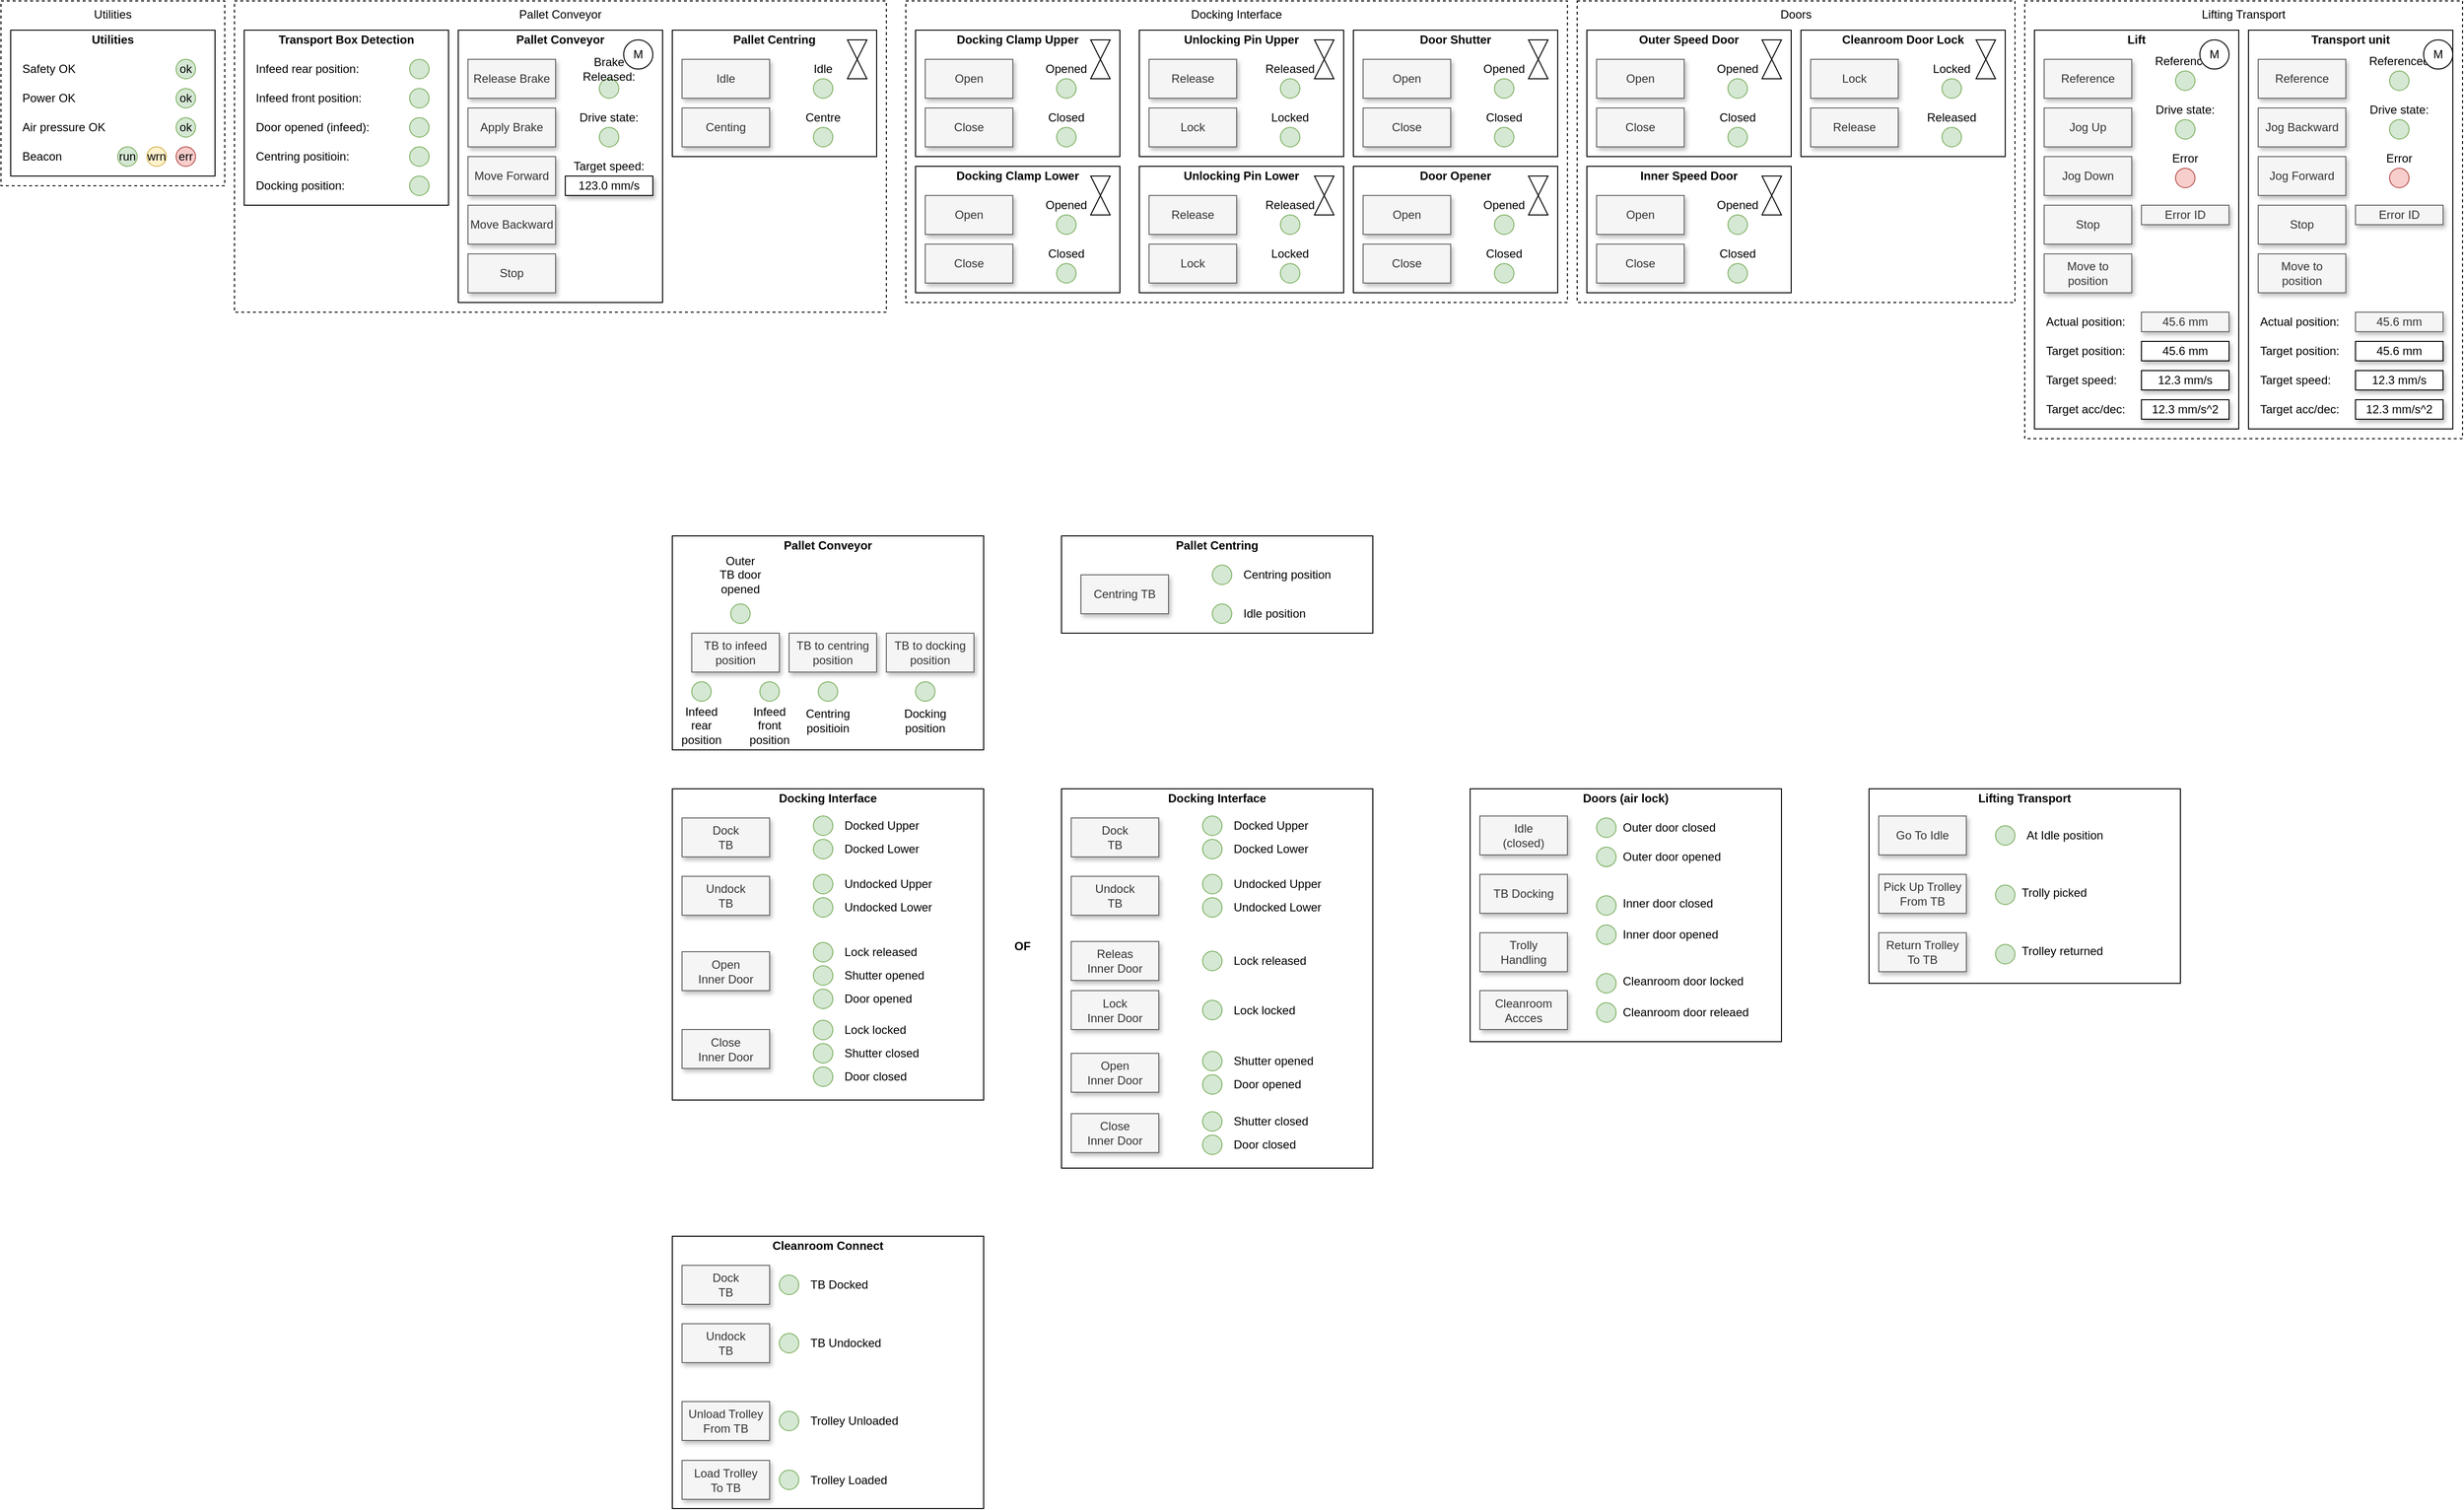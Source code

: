 <mxfile version="24.7.5">
  <diagram name="HMI maual control" id="TnX9ORPbV--yk32t3U6v">
    <mxGraphModel dx="1690" dy="503" grid="1" gridSize="10" guides="1" tooltips="1" connect="1" arrows="1" fold="1" page="1" pageScale="1" pageWidth="850" pageHeight="1100" math="0" shadow="0">
      <root>
        <mxCell id="0" />
        <mxCell id="1" parent="0" />
        <mxCell id="CO8Xuy9hGiyh8shD-msW-103" value="Lifting Transport" style="rounded=0;whiteSpace=wrap;html=1;dashed=1;fillColor=none;verticalAlign=top;" parent="1" vertex="1">
          <mxGeometry x="1430" y="10" width="450" height="450" as="geometry" />
        </mxCell>
        <mxCell id="CO8Xuy9hGiyh8shD-msW-104" value="Utilities" style="rounded=0;whiteSpace=wrap;html=1;dashed=1;fillColor=none;verticalAlign=top;" parent="1" vertex="1">
          <mxGeometry x="-650" y="10" width="230" height="190" as="geometry" />
        </mxCell>
        <mxCell id="CO8Xuy9hGiyh8shD-msW-101" value="Docking Interface" style="rounded=0;whiteSpace=wrap;html=1;dashed=1;fillColor=none;verticalAlign=top;" parent="1" vertex="1">
          <mxGeometry x="280" y="10" width="680" height="310" as="geometry" />
        </mxCell>
        <mxCell id="CO8Xuy9hGiyh8shD-msW-100" value="Pallet Conveyor" style="rounded=0;whiteSpace=wrap;html=1;dashed=1;fillColor=none;verticalAlign=top;" parent="1" vertex="1">
          <mxGeometry x="-410" y="10" width="670" height="320" as="geometry" />
        </mxCell>
        <mxCell id="BcnCHUw4ha58COk9Mgh8-16" value="" style="rounded=0;whiteSpace=wrap;html=1;" parent="1" vertex="1">
          <mxGeometry x="-180" y="40" width="210" height="280" as="geometry" />
        </mxCell>
        <mxCell id="BcnCHUw4ha58COk9Mgh8-17" value="Release Brake" style="rounded=0;whiteSpace=wrap;html=1;shadow=1;fillColor=#f5f5f5;fontColor=#333333;strokeColor=#666666;" parent="1" vertex="1">
          <mxGeometry x="-170" y="70" width="90" height="40" as="geometry" />
        </mxCell>
        <mxCell id="BcnCHUw4ha58COk9Mgh8-18" value="Move Forward" style="rounded=0;whiteSpace=wrap;html=1;shadow=1;fillColor=#f5f5f5;fontColor=#333333;strokeColor=#666666;" parent="1" vertex="1">
          <mxGeometry x="-170" y="170" width="90" height="40" as="geometry" />
        </mxCell>
        <mxCell id="BcnCHUw4ha58COk9Mgh8-19" value="Move Backward" style="rounded=0;whiteSpace=wrap;html=1;shadow=1;fillColor=#f5f5f5;fontColor=#333333;strokeColor=#666666;" parent="1" vertex="1">
          <mxGeometry x="-170" y="220" width="90" height="40" as="geometry" />
        </mxCell>
        <mxCell id="BcnCHUw4ha58COk9Mgh8-20" value="Stop" style="rounded=0;whiteSpace=wrap;html=1;shadow=1;fillColor=#f5f5f5;fontColor=#333333;strokeColor=#666666;" parent="1" vertex="1">
          <mxGeometry x="-170" y="270" width="90" height="40" as="geometry" />
        </mxCell>
        <mxCell id="BcnCHUw4ha58COk9Mgh8-21" value="123.0 mm/s" style="rounded=0;whiteSpace=wrap;html=1;shadow=1;" parent="1" vertex="1">
          <mxGeometry x="-70" y="190" width="90" height="20" as="geometry" />
        </mxCell>
        <mxCell id="BcnCHUw4ha58COk9Mgh8-22" value="" style="ellipse;whiteSpace=wrap;html=1;fillColor=#d5e8d4;strokeColor=#82b366;" parent="1" vertex="1">
          <mxGeometry x="-35" y="140" width="20" height="20" as="geometry" />
        </mxCell>
        <mxCell id="BcnCHUw4ha58COk9Mgh8-23" value="Pallet Conveyor" style="text;html=1;align=center;verticalAlign=middle;whiteSpace=wrap;rounded=0;fontStyle=1" parent="1" vertex="1">
          <mxGeometry x="-170" y="40" width="190" height="20" as="geometry" />
        </mxCell>
        <mxCell id="BcnCHUw4ha58COk9Mgh8-24" value="Target speed:" style="text;html=1;align=center;verticalAlign=middle;whiteSpace=wrap;rounded=0;fontStyle=0" parent="1" vertex="1">
          <mxGeometry x="-70" y="170" width="90" height="20" as="geometry" />
        </mxCell>
        <mxCell id="BcnCHUw4ha58COk9Mgh8-25" value="Drive state:" style="text;html=1;align=center;verticalAlign=middle;whiteSpace=wrap;rounded=0;fontStyle=0" parent="1" vertex="1">
          <mxGeometry x="-70" y="120" width="90" height="20" as="geometry" />
        </mxCell>
        <mxCell id="BcnCHUw4ha58COk9Mgh8-26" value="" style="rounded=0;whiteSpace=wrap;html=1;" parent="1" vertex="1">
          <mxGeometry x="40" y="40" width="210" height="130" as="geometry" />
        </mxCell>
        <mxCell id="BcnCHUw4ha58COk9Mgh8-27" value="Idle" style="rounded=0;whiteSpace=wrap;html=1;shadow=1;fillColor=#f5f5f5;fontColor=#333333;strokeColor=#666666;" parent="1" vertex="1">
          <mxGeometry x="50" y="70" width="90" height="40" as="geometry" />
        </mxCell>
        <mxCell id="BcnCHUw4ha58COk9Mgh8-28" value="Centing" style="rounded=0;whiteSpace=wrap;html=1;shadow=1;fillColor=#f5f5f5;fontColor=#333333;strokeColor=#666666;" parent="1" vertex="1">
          <mxGeometry x="50" y="120" width="90" height="40" as="geometry" />
        </mxCell>
        <mxCell id="BcnCHUw4ha58COk9Mgh8-33" value="Pallet Centring" style="text;html=1;align=center;verticalAlign=middle;whiteSpace=wrap;rounded=0;fontStyle=1" parent="1" vertex="1">
          <mxGeometry x="50" y="40" width="190" height="20" as="geometry" />
        </mxCell>
        <mxCell id="BcnCHUw4ha58COk9Mgh8-36" value="" style="rounded=0;whiteSpace=wrap;html=1;" parent="1" vertex="1">
          <mxGeometry x="-400" y="40" width="210" height="180" as="geometry" />
        </mxCell>
        <mxCell id="BcnCHUw4ha58COk9Mgh8-43" value="Transport Box Detection" style="text;html=1;align=center;verticalAlign=middle;whiteSpace=wrap;rounded=0;fontStyle=1" parent="1" vertex="1">
          <mxGeometry x="-390" y="40" width="190" height="20" as="geometry" />
        </mxCell>
        <mxCell id="BcnCHUw4ha58COk9Mgh8-46" value="" style="ellipse;whiteSpace=wrap;html=1;fillColor=#d5e8d4;strokeColor=#82b366;" parent="1" vertex="1">
          <mxGeometry x="-230" y="70" width="20" height="20" as="geometry" />
        </mxCell>
        <mxCell id="BcnCHUw4ha58COk9Mgh8-47" value="Infeed rear position:" style="text;html=1;align=left;verticalAlign=middle;whiteSpace=wrap;rounded=0;fontStyle=0" parent="1" vertex="1">
          <mxGeometry x="-390" y="70" width="150" height="20" as="geometry" />
        </mxCell>
        <mxCell id="BcnCHUw4ha58COk9Mgh8-50" value="" style="ellipse;whiteSpace=wrap;html=1;fillColor=#d5e8d4;strokeColor=#82b366;" parent="1" vertex="1">
          <mxGeometry x="-230" y="100" width="20" height="20" as="geometry" />
        </mxCell>
        <mxCell id="BcnCHUw4ha58COk9Mgh8-51" value="" style="ellipse;whiteSpace=wrap;html=1;fillColor=#d5e8d4;strokeColor=#82b366;" parent="1" vertex="1">
          <mxGeometry x="-230" y="130" width="20" height="20" as="geometry" />
        </mxCell>
        <mxCell id="BcnCHUw4ha58COk9Mgh8-52" value="" style="ellipse;whiteSpace=wrap;html=1;fillColor=#d5e8d4;strokeColor=#82b366;" parent="1" vertex="1">
          <mxGeometry x="-230" y="160" width="20" height="20" as="geometry" />
        </mxCell>
        <mxCell id="BcnCHUw4ha58COk9Mgh8-53" value="" style="ellipse;whiteSpace=wrap;html=1;fillColor=#d5e8d4;strokeColor=#82b366;" parent="1" vertex="1">
          <mxGeometry x="-230" y="190" width="20" height="20" as="geometry" />
        </mxCell>
        <mxCell id="BcnCHUw4ha58COk9Mgh8-54" value="Infeed front position:" style="text;html=1;align=left;verticalAlign=middle;whiteSpace=wrap;rounded=0;fontStyle=0" parent="1" vertex="1">
          <mxGeometry x="-390" y="100" width="150" height="20" as="geometry" />
        </mxCell>
        <mxCell id="BcnCHUw4ha58COk9Mgh8-55" value="Centring positioin:" style="text;html=1;align=left;verticalAlign=middle;whiteSpace=wrap;rounded=0;fontStyle=0" parent="1" vertex="1">
          <mxGeometry x="-390" y="160" width="150" height="20" as="geometry" />
        </mxCell>
        <mxCell id="BcnCHUw4ha58COk9Mgh8-56" value="Docking position:" style="text;html=1;align=left;verticalAlign=middle;whiteSpace=wrap;rounded=0;fontStyle=0" parent="1" vertex="1">
          <mxGeometry x="-390" y="190" width="150" height="20" as="geometry" />
        </mxCell>
        <mxCell id="BcnCHUw4ha58COk9Mgh8-57" value="Door opened (infeed):" style="text;html=1;align=left;verticalAlign=middle;whiteSpace=wrap;rounded=0;fontStyle=0" parent="1" vertex="1">
          <mxGeometry x="-390" y="130" width="150" height="20" as="geometry" />
        </mxCell>
        <mxCell id="BcnCHUw4ha58COk9Mgh8-61" value="Idle" style="text;html=1;align=center;verticalAlign=middle;whiteSpace=wrap;rounded=0;fontStyle=0" parent="1" vertex="1">
          <mxGeometry x="150" y="70" width="90" height="20" as="geometry" />
        </mxCell>
        <mxCell id="BcnCHUw4ha58COk9Mgh8-62" value="" style="ellipse;whiteSpace=wrap;html=1;fillColor=#d5e8d4;strokeColor=#82b366;" parent="1" vertex="1">
          <mxGeometry x="185" y="90" width="20" height="20" as="geometry" />
        </mxCell>
        <mxCell id="BcnCHUw4ha58COk9Mgh8-65" value="Centre" style="text;html=1;align=center;verticalAlign=middle;whiteSpace=wrap;rounded=0;fontStyle=0" parent="1" vertex="1">
          <mxGeometry x="150" y="120" width="90" height="20" as="geometry" />
        </mxCell>
        <mxCell id="BcnCHUw4ha58COk9Mgh8-66" value="" style="ellipse;whiteSpace=wrap;html=1;fillColor=#d5e8d4;strokeColor=#82b366;" parent="1" vertex="1">
          <mxGeometry x="185" y="140" width="20" height="20" as="geometry" />
        </mxCell>
        <mxCell id="BcnCHUw4ha58COk9Mgh8-67" value="" style="rounded=0;whiteSpace=wrap;html=1;" parent="1" vertex="1">
          <mxGeometry x="290" y="40" width="210" height="130" as="geometry" />
        </mxCell>
        <mxCell id="BcnCHUw4ha58COk9Mgh8-68" value="Open" style="rounded=0;whiteSpace=wrap;html=1;shadow=1;fillColor=#f5f5f5;fontColor=#333333;strokeColor=#666666;" parent="1" vertex="1">
          <mxGeometry x="300" y="70" width="90" height="40" as="geometry" />
        </mxCell>
        <mxCell id="BcnCHUw4ha58COk9Mgh8-69" value="Close" style="rounded=0;whiteSpace=wrap;html=1;shadow=1;fillColor=#f5f5f5;fontColor=#333333;strokeColor=#666666;" parent="1" vertex="1">
          <mxGeometry x="300" y="120" width="90" height="40" as="geometry" />
        </mxCell>
        <mxCell id="BcnCHUw4ha58COk9Mgh8-70" value="Docking Clamp Upper" style="text;html=1;align=center;verticalAlign=middle;whiteSpace=wrap;rounded=0;fontStyle=1" parent="1" vertex="1">
          <mxGeometry x="300" y="40" width="190" height="20" as="geometry" />
        </mxCell>
        <mxCell id="BcnCHUw4ha58COk9Mgh8-72" value="Opened" style="text;html=1;align=center;verticalAlign=middle;whiteSpace=wrap;rounded=0;fontStyle=0" parent="1" vertex="1">
          <mxGeometry x="400" y="70" width="90" height="20" as="geometry" />
        </mxCell>
        <mxCell id="BcnCHUw4ha58COk9Mgh8-73" value="" style="ellipse;whiteSpace=wrap;html=1;fillColor=#d5e8d4;strokeColor=#82b366;" parent="1" vertex="1">
          <mxGeometry x="435" y="90" width="20" height="20" as="geometry" />
        </mxCell>
        <mxCell id="BcnCHUw4ha58COk9Mgh8-75" value="Closed" style="text;html=1;align=center;verticalAlign=middle;whiteSpace=wrap;rounded=0;fontStyle=0" parent="1" vertex="1">
          <mxGeometry x="400" y="120" width="90" height="20" as="geometry" />
        </mxCell>
        <mxCell id="BcnCHUw4ha58COk9Mgh8-76" value="" style="ellipse;whiteSpace=wrap;html=1;fillColor=#d5e8d4;strokeColor=#82b366;" parent="1" vertex="1">
          <mxGeometry x="435" y="140" width="20" height="20" as="geometry" />
        </mxCell>
        <mxCell id="BcnCHUw4ha58COk9Mgh8-89" value="" style="rounded=0;whiteSpace=wrap;html=1;" parent="1" vertex="1">
          <mxGeometry x="520" y="40" width="210" height="130" as="geometry" />
        </mxCell>
        <mxCell id="BcnCHUw4ha58COk9Mgh8-90" value="Release" style="rounded=0;whiteSpace=wrap;html=1;shadow=1;fillColor=#f5f5f5;fontColor=#333333;strokeColor=#666666;" parent="1" vertex="1">
          <mxGeometry x="530" y="70" width="90" height="40" as="geometry" />
        </mxCell>
        <mxCell id="BcnCHUw4ha58COk9Mgh8-91" value="Lock" style="rounded=0;whiteSpace=wrap;html=1;shadow=1;fillColor=#f5f5f5;fontColor=#333333;strokeColor=#666666;" parent="1" vertex="1">
          <mxGeometry x="530" y="120" width="90" height="40" as="geometry" />
        </mxCell>
        <mxCell id="BcnCHUw4ha58COk9Mgh8-92" value="Unlocking Pin Upper" style="text;html=1;align=center;verticalAlign=middle;whiteSpace=wrap;rounded=0;fontStyle=1" parent="1" vertex="1">
          <mxGeometry x="530" y="40" width="190" height="20" as="geometry" />
        </mxCell>
        <mxCell id="BcnCHUw4ha58COk9Mgh8-93" value="" style="ellipse;whiteSpace=wrap;html=1;fillColor=#d5e8d4;strokeColor=#82b366;" parent="1" vertex="1">
          <mxGeometry x="665" y="90" width="20" height="20" as="geometry" />
        </mxCell>
        <mxCell id="BcnCHUw4ha58COk9Mgh8-94" value="Released" style="text;html=1;align=center;verticalAlign=middle;whiteSpace=wrap;rounded=0;fontStyle=0" parent="1" vertex="1">
          <mxGeometry x="630" y="70" width="90" height="20" as="geometry" />
        </mxCell>
        <mxCell id="BcnCHUw4ha58COk9Mgh8-96" value="" style="ellipse;whiteSpace=wrap;html=1;fillColor=#d5e8d4;strokeColor=#82b366;" parent="1" vertex="1">
          <mxGeometry x="665" y="140" width="20" height="20" as="geometry" />
        </mxCell>
        <mxCell id="BcnCHUw4ha58COk9Mgh8-97" value="Locked" style="text;html=1;align=center;verticalAlign=middle;whiteSpace=wrap;rounded=0;fontStyle=0" parent="1" vertex="1">
          <mxGeometry x="630" y="120" width="90" height="20" as="geometry" />
        </mxCell>
        <mxCell id="BcnCHUw4ha58COk9Mgh8-99" value="" style="rounded=0;whiteSpace=wrap;html=1;" parent="1" vertex="1">
          <mxGeometry x="740" y="180" width="210" height="130" as="geometry" />
        </mxCell>
        <mxCell id="BcnCHUw4ha58COk9Mgh8-100" value="Open" style="rounded=0;whiteSpace=wrap;html=1;shadow=1;fillColor=#f5f5f5;fontColor=#333333;strokeColor=#666666;" parent="1" vertex="1">
          <mxGeometry x="750" y="210" width="90" height="40" as="geometry" />
        </mxCell>
        <mxCell id="BcnCHUw4ha58COk9Mgh8-101" value="Close" style="rounded=0;whiteSpace=wrap;html=1;shadow=1;fillColor=#f5f5f5;fontColor=#333333;strokeColor=#666666;" parent="1" vertex="1">
          <mxGeometry x="750" y="260" width="90" height="40" as="geometry" />
        </mxCell>
        <mxCell id="BcnCHUw4ha58COk9Mgh8-102" value="Door Opener" style="text;html=1;align=center;verticalAlign=middle;whiteSpace=wrap;rounded=0;fontStyle=1" parent="1" vertex="1">
          <mxGeometry x="750" y="180" width="190" height="20" as="geometry" />
        </mxCell>
        <mxCell id="BcnCHUw4ha58COk9Mgh8-103" value="" style="ellipse;whiteSpace=wrap;html=1;fillColor=#d5e8d4;strokeColor=#82b366;" parent="1" vertex="1">
          <mxGeometry x="885" y="230" width="20" height="20" as="geometry" />
        </mxCell>
        <mxCell id="BcnCHUw4ha58COk9Mgh8-104" value="Opened" style="text;html=1;align=center;verticalAlign=middle;whiteSpace=wrap;rounded=0;fontStyle=0" parent="1" vertex="1">
          <mxGeometry x="850" y="210" width="90" height="20" as="geometry" />
        </mxCell>
        <mxCell id="BcnCHUw4ha58COk9Mgh8-105" value="" style="ellipse;whiteSpace=wrap;html=1;fillColor=#d5e8d4;strokeColor=#82b366;" parent="1" vertex="1">
          <mxGeometry x="885" y="280" width="20" height="20" as="geometry" />
        </mxCell>
        <mxCell id="BcnCHUw4ha58COk9Mgh8-106" value="Closed" style="text;html=1;align=center;verticalAlign=middle;whiteSpace=wrap;rounded=0;fontStyle=0" parent="1" vertex="1">
          <mxGeometry x="850" y="260" width="90" height="20" as="geometry" />
        </mxCell>
        <mxCell id="BcnCHUw4ha58COk9Mgh8-108" value="" style="rounded=0;whiteSpace=wrap;html=1;" parent="1" vertex="1">
          <mxGeometry x="740" y="40" width="210" height="130" as="geometry" />
        </mxCell>
        <mxCell id="BcnCHUw4ha58COk9Mgh8-109" value="Open" style="rounded=0;whiteSpace=wrap;html=1;shadow=1;fillColor=#f5f5f5;fontColor=#333333;strokeColor=#666666;" parent="1" vertex="1">
          <mxGeometry x="750" y="70" width="90" height="40" as="geometry" />
        </mxCell>
        <mxCell id="BcnCHUw4ha58COk9Mgh8-110" value="Close" style="rounded=0;whiteSpace=wrap;html=1;shadow=1;fillColor=#f5f5f5;fontColor=#333333;strokeColor=#666666;" parent="1" vertex="1">
          <mxGeometry x="750" y="120" width="90" height="40" as="geometry" />
        </mxCell>
        <mxCell id="BcnCHUw4ha58COk9Mgh8-111" value="Door Shutter" style="text;html=1;align=center;verticalAlign=middle;whiteSpace=wrap;rounded=0;fontStyle=1" parent="1" vertex="1">
          <mxGeometry x="750" y="40" width="190" height="20" as="geometry" />
        </mxCell>
        <mxCell id="BcnCHUw4ha58COk9Mgh8-112" value="" style="ellipse;whiteSpace=wrap;html=1;fillColor=#d5e8d4;strokeColor=#82b366;" parent="1" vertex="1">
          <mxGeometry x="885" y="90" width="20" height="20" as="geometry" />
        </mxCell>
        <mxCell id="BcnCHUw4ha58COk9Mgh8-113" value="Opened" style="text;html=1;align=center;verticalAlign=middle;whiteSpace=wrap;rounded=0;fontStyle=0" parent="1" vertex="1">
          <mxGeometry x="850" y="70" width="90" height="20" as="geometry" />
        </mxCell>
        <mxCell id="BcnCHUw4ha58COk9Mgh8-114" value="" style="ellipse;whiteSpace=wrap;html=1;fillColor=#d5e8d4;strokeColor=#82b366;" parent="1" vertex="1">
          <mxGeometry x="885" y="140" width="20" height="20" as="geometry" />
        </mxCell>
        <mxCell id="BcnCHUw4ha58COk9Mgh8-115" value="Closed" style="text;html=1;align=center;verticalAlign=middle;whiteSpace=wrap;rounded=0;fontStyle=0" parent="1" vertex="1">
          <mxGeometry x="850" y="120" width="90" height="20" as="geometry" />
        </mxCell>
        <mxCell id="BcnCHUw4ha58COk9Mgh8-116" value="" style="rounded=0;whiteSpace=wrap;html=1;" parent="1" vertex="1">
          <mxGeometry x="290" y="180" width="210" height="130" as="geometry" />
        </mxCell>
        <mxCell id="BcnCHUw4ha58COk9Mgh8-117" value="Open" style="rounded=0;whiteSpace=wrap;html=1;shadow=1;fillColor=#f5f5f5;fontColor=#333333;strokeColor=#666666;" parent="1" vertex="1">
          <mxGeometry x="300" y="210" width="90" height="40" as="geometry" />
        </mxCell>
        <mxCell id="BcnCHUw4ha58COk9Mgh8-118" value="Close" style="rounded=0;whiteSpace=wrap;html=1;shadow=1;fillColor=#f5f5f5;fontColor=#333333;strokeColor=#666666;" parent="1" vertex="1">
          <mxGeometry x="300" y="260" width="90" height="40" as="geometry" />
        </mxCell>
        <mxCell id="BcnCHUw4ha58COk9Mgh8-119" value="Docking Clamp Lower" style="text;html=1;align=center;verticalAlign=middle;whiteSpace=wrap;rounded=0;fontStyle=1" parent="1" vertex="1">
          <mxGeometry x="300" y="180" width="190" height="20" as="geometry" />
        </mxCell>
        <mxCell id="BcnCHUw4ha58COk9Mgh8-121" value="Opened" style="text;html=1;align=center;verticalAlign=middle;whiteSpace=wrap;rounded=0;fontStyle=0" parent="1" vertex="1">
          <mxGeometry x="400" y="210" width="90" height="20" as="geometry" />
        </mxCell>
        <mxCell id="BcnCHUw4ha58COk9Mgh8-122" value="" style="ellipse;whiteSpace=wrap;html=1;fillColor=#d5e8d4;strokeColor=#82b366;" parent="1" vertex="1">
          <mxGeometry x="435" y="230" width="20" height="20" as="geometry" />
        </mxCell>
        <mxCell id="BcnCHUw4ha58COk9Mgh8-124" value="Closed" style="text;html=1;align=center;verticalAlign=middle;whiteSpace=wrap;rounded=0;fontStyle=0" parent="1" vertex="1">
          <mxGeometry x="400" y="260" width="90" height="20" as="geometry" />
        </mxCell>
        <mxCell id="BcnCHUw4ha58COk9Mgh8-125" value="" style="ellipse;whiteSpace=wrap;html=1;fillColor=#d5e8d4;strokeColor=#82b366;" parent="1" vertex="1">
          <mxGeometry x="435" y="280" width="20" height="20" as="geometry" />
        </mxCell>
        <mxCell id="BcnCHUw4ha58COk9Mgh8-126" value="" style="rounded=0;whiteSpace=wrap;html=1;" parent="1" vertex="1">
          <mxGeometry x="520" y="180" width="210" height="130" as="geometry" />
        </mxCell>
        <mxCell id="BcnCHUw4ha58COk9Mgh8-127" value="Release" style="rounded=0;whiteSpace=wrap;html=1;shadow=1;fillColor=#f5f5f5;fontColor=#333333;strokeColor=#666666;" parent="1" vertex="1">
          <mxGeometry x="530" y="210" width="90" height="40" as="geometry" />
        </mxCell>
        <mxCell id="BcnCHUw4ha58COk9Mgh8-128" value="Lock" style="rounded=0;whiteSpace=wrap;html=1;shadow=1;fillColor=#f5f5f5;fontColor=#333333;strokeColor=#666666;" parent="1" vertex="1">
          <mxGeometry x="530" y="260" width="90" height="40" as="geometry" />
        </mxCell>
        <mxCell id="BcnCHUw4ha58COk9Mgh8-129" value="Unlocking Pin Lower" style="text;html=1;align=center;verticalAlign=middle;whiteSpace=wrap;rounded=0;fontStyle=1" parent="1" vertex="1">
          <mxGeometry x="530" y="180" width="190" height="20" as="geometry" />
        </mxCell>
        <mxCell id="BcnCHUw4ha58COk9Mgh8-130" value="" style="ellipse;whiteSpace=wrap;html=1;fillColor=#d5e8d4;strokeColor=#82b366;" parent="1" vertex="1">
          <mxGeometry x="665" y="230" width="20" height="20" as="geometry" />
        </mxCell>
        <mxCell id="BcnCHUw4ha58COk9Mgh8-131" value="Released" style="text;html=1;align=center;verticalAlign=middle;whiteSpace=wrap;rounded=0;fontStyle=0" parent="1" vertex="1">
          <mxGeometry x="630" y="210" width="90" height="20" as="geometry" />
        </mxCell>
        <mxCell id="BcnCHUw4ha58COk9Mgh8-132" value="" style="ellipse;whiteSpace=wrap;html=1;fillColor=#d5e8d4;strokeColor=#82b366;" parent="1" vertex="1">
          <mxGeometry x="665" y="280" width="20" height="20" as="geometry" />
        </mxCell>
        <mxCell id="BcnCHUw4ha58COk9Mgh8-133" value="Locked" style="text;html=1;align=center;verticalAlign=middle;whiteSpace=wrap;rounded=0;fontStyle=0" parent="1" vertex="1">
          <mxGeometry x="630" y="260" width="90" height="20" as="geometry" />
        </mxCell>
        <mxCell id="UFwwj-xUKq53SgtM4bMM-1" value="" style="rounded=0;whiteSpace=wrap;html=1;" parent="1" vertex="1">
          <mxGeometry x="40" y="560" width="320" height="220" as="geometry" />
        </mxCell>
        <mxCell id="UFwwj-xUKq53SgtM4bMM-2" value="TB to centring position" style="rounded=0;whiteSpace=wrap;html=1;shadow=1;fillColor=#f5f5f5;fontColor=#333333;strokeColor=#666666;" parent="1" vertex="1">
          <mxGeometry x="160" y="660" width="90" height="40" as="geometry" />
        </mxCell>
        <mxCell id="UFwwj-xUKq53SgtM4bMM-3" value="TB to docking position" style="rounded=0;whiteSpace=wrap;html=1;shadow=1;fillColor=#f5f5f5;fontColor=#333333;strokeColor=#666666;" parent="1" vertex="1">
          <mxGeometry x="260" y="660" width="90" height="40" as="geometry" />
        </mxCell>
        <mxCell id="UFwwj-xUKq53SgtM4bMM-4" value="Pallet Conveyor" style="text;html=1;align=center;verticalAlign=middle;whiteSpace=wrap;rounded=0;fontStyle=1" parent="1" vertex="1">
          <mxGeometry x="40" y="560" width="320" height="20" as="geometry" />
        </mxCell>
        <mxCell id="UFwwj-xUKq53SgtM4bMM-11" value="TB to infeed position" style="rounded=0;whiteSpace=wrap;html=1;shadow=1;fillColor=#f5f5f5;fontColor=#333333;strokeColor=#666666;" parent="1" vertex="1">
          <mxGeometry x="60" y="660" width="90" height="40" as="geometry" />
        </mxCell>
        <mxCell id="UFwwj-xUKq53SgtM4bMM-12" value="" style="ellipse;whiteSpace=wrap;html=1;fillColor=#d5e8d4;strokeColor=#82b366;" parent="1" vertex="1">
          <mxGeometry x="60" y="710" width="20" height="20" as="geometry" />
        </mxCell>
        <mxCell id="UFwwj-xUKq53SgtM4bMM-14" value="" style="ellipse;whiteSpace=wrap;html=1;fillColor=#d5e8d4;strokeColor=#82b366;" parent="1" vertex="1">
          <mxGeometry x="130" y="710" width="20" height="20" as="geometry" />
        </mxCell>
        <mxCell id="UFwwj-xUKq53SgtM4bMM-15" value="" style="ellipse;whiteSpace=wrap;html=1;fillColor=#d5e8d4;strokeColor=#82b366;" parent="1" vertex="1">
          <mxGeometry x="190" y="710" width="20" height="20" as="geometry" />
        </mxCell>
        <mxCell id="UFwwj-xUKq53SgtM4bMM-16" value="" style="ellipse;whiteSpace=wrap;html=1;fillColor=#d5e8d4;strokeColor=#82b366;" parent="1" vertex="1">
          <mxGeometry x="290" y="710" width="20" height="20" as="geometry" />
        </mxCell>
        <mxCell id="UFwwj-xUKq53SgtM4bMM-17" value="" style="ellipse;whiteSpace=wrap;html=1;fillColor=#d5e8d4;strokeColor=#82b366;" parent="1" vertex="1">
          <mxGeometry x="100" y="630" width="20" height="20" as="geometry" />
        </mxCell>
        <mxCell id="UFwwj-xUKq53SgtM4bMM-21" value="Outer&lt;div&gt;TB door&lt;/div&gt;&lt;div&gt;opened&lt;/div&gt;" style="text;html=1;align=center;verticalAlign=middle;whiteSpace=wrap;rounded=0;fontStyle=0" parent="1" vertex="1">
          <mxGeometry x="70" y="580" width="80" height="40" as="geometry" />
        </mxCell>
        <mxCell id="UFwwj-xUKq53SgtM4bMM-20" value="Docking&lt;div&gt;position&lt;/div&gt;" style="text;html=1;align=center;verticalAlign=middle;whiteSpace=wrap;rounded=0;fontStyle=0;fillColor=none;" parent="1" vertex="1">
          <mxGeometry x="255" y="730" width="90" height="40" as="geometry" />
        </mxCell>
        <mxCell id="UFwwj-xUKq53SgtM4bMM-19" value="Centring&lt;div&gt;positioin&lt;/div&gt;" style="text;html=1;align=center;verticalAlign=middle;whiteSpace=wrap;rounded=0;fontStyle=0;fillColor=none;" parent="1" vertex="1">
          <mxGeometry x="160" y="730" width="80" height="40" as="geometry" />
        </mxCell>
        <mxCell id="UFwwj-xUKq53SgtM4bMM-18" value="Infeed&lt;div&gt;front&lt;div&gt;position&lt;/div&gt;&lt;/div&gt;" style="text;html=1;align=center;verticalAlign=middle;whiteSpace=wrap;rounded=0;fontStyle=0;fillColor=none;" parent="1" vertex="1">
          <mxGeometry x="95" y="735" width="90" height="40" as="geometry" />
        </mxCell>
        <mxCell id="UFwwj-xUKq53SgtM4bMM-13" value="Infeed&lt;div&gt;rear&lt;/div&gt;&lt;div&gt;position&lt;/div&gt;" style="text;html=1;align=center;verticalAlign=middle;whiteSpace=wrap;rounded=0;fontStyle=0;fillColor=none;" parent="1" vertex="1">
          <mxGeometry x="30" y="735" width="80" height="40" as="geometry" />
        </mxCell>
        <mxCell id="UFwwj-xUKq53SgtM4bMM-37" value="" style="rounded=0;whiteSpace=wrap;html=1;" parent="1" vertex="1">
          <mxGeometry x="440" y="560" width="320" height="100" as="geometry" />
        </mxCell>
        <mxCell id="UFwwj-xUKq53SgtM4bMM-40" value="Pallet Centring" style="text;html=1;align=center;verticalAlign=middle;whiteSpace=wrap;rounded=0;fontStyle=1" parent="1" vertex="1">
          <mxGeometry x="440" y="560" width="320" height="20" as="geometry" />
        </mxCell>
        <mxCell id="UFwwj-xUKq53SgtM4bMM-41" value="Centring TB" style="rounded=0;whiteSpace=wrap;html=1;shadow=1;fillColor=#f5f5f5;fontColor=#333333;strokeColor=#666666;" parent="1" vertex="1">
          <mxGeometry x="460" y="600" width="90" height="40" as="geometry" />
        </mxCell>
        <mxCell id="UFwwj-xUKq53SgtM4bMM-44" value="" style="ellipse;whiteSpace=wrap;html=1;fillColor=#d5e8d4;strokeColor=#82b366;" parent="1" vertex="1">
          <mxGeometry x="595" y="590" width="20" height="20" as="geometry" />
        </mxCell>
        <mxCell id="UFwwj-xUKq53SgtM4bMM-45" value="" style="ellipse;whiteSpace=wrap;html=1;fillColor=#d5e8d4;strokeColor=#82b366;" parent="1" vertex="1">
          <mxGeometry x="595" y="630" width="20" height="20" as="geometry" />
        </mxCell>
        <mxCell id="UFwwj-xUKq53SgtM4bMM-49" value="Centring&amp;nbsp;&lt;span style=&quot;background-color: initial;&quot;&gt;position&lt;/span&gt;" style="text;html=1;align=left;verticalAlign=middle;whiteSpace=wrap;rounded=0;fontStyle=0;fillColor=none;" parent="1" vertex="1">
          <mxGeometry x="625" y="590" width="115" height="20" as="geometry" />
        </mxCell>
        <mxCell id="UFwwj-xUKq53SgtM4bMM-52" value="Idle&amp;nbsp;&lt;span style=&quot;background-color: initial;&quot;&gt;position&lt;/span&gt;" style="text;html=1;align=left;verticalAlign=middle;whiteSpace=wrap;rounded=0;fontStyle=0;fillColor=none;" parent="1" vertex="1">
          <mxGeometry x="625" y="630" width="115" height="20" as="geometry" />
        </mxCell>
        <mxCell id="UFwwj-xUKq53SgtM4bMM-55" value="" style="rounded=0;whiteSpace=wrap;html=1;" parent="1" vertex="1">
          <mxGeometry x="40" y="820" width="320" height="320" as="geometry" />
        </mxCell>
        <mxCell id="UFwwj-xUKq53SgtM4bMM-58" value="Docking Interface" style="text;html=1;align=center;verticalAlign=middle;whiteSpace=wrap;rounded=0;fontStyle=1" parent="1" vertex="1">
          <mxGeometry x="40" y="820" width="320" height="20" as="geometry" />
        </mxCell>
        <mxCell id="UFwwj-xUKq53SgtM4bMM-59" value="Dock&lt;div&gt;TB&lt;/div&gt;" style="rounded=0;whiteSpace=wrap;html=1;shadow=1;fillColor=#f5f5f5;fontColor=#333333;strokeColor=#666666;" parent="1" vertex="1">
          <mxGeometry x="50" y="850" width="90" height="40" as="geometry" />
        </mxCell>
        <mxCell id="UFwwj-xUKq53SgtM4bMM-70" value="Undock&lt;div&gt;TB&lt;/div&gt;" style="rounded=0;whiteSpace=wrap;html=1;shadow=1;fillColor=#f5f5f5;fontColor=#333333;strokeColor=#666666;" parent="1" vertex="1">
          <mxGeometry x="50" y="910" width="90" height="40" as="geometry" />
        </mxCell>
        <mxCell id="UFwwj-xUKq53SgtM4bMM-72" value="Open&lt;div&gt;Inner Door&lt;/div&gt;" style="rounded=0;whiteSpace=wrap;html=1;shadow=1;fillColor=#f5f5f5;fontColor=#333333;strokeColor=#666666;" parent="1" vertex="1">
          <mxGeometry x="50" y="987.5" width="90" height="40" as="geometry" />
        </mxCell>
        <mxCell id="UFwwj-xUKq53SgtM4bMM-74" value="" style="ellipse;whiteSpace=wrap;html=1;fillColor=#d5e8d4;strokeColor=#82b366;" parent="1" vertex="1">
          <mxGeometry x="185" y="872" width="20" height="20" as="geometry" />
        </mxCell>
        <mxCell id="UFwwj-xUKq53SgtM4bMM-75" value="Docked Upper" style="text;html=1;align=left;verticalAlign=middle;whiteSpace=wrap;rounded=0;fontStyle=0;fillColor=none;" parent="1" vertex="1">
          <mxGeometry x="215" y="848" width="115" height="20" as="geometry" />
        </mxCell>
        <mxCell id="UFwwj-xUKq53SgtM4bMM-77" value="" style="ellipse;whiteSpace=wrap;html=1;fillColor=#d5e8d4;strokeColor=#82b366;" parent="1" vertex="1">
          <mxGeometry x="185" y="848" width="20" height="20" as="geometry" />
        </mxCell>
        <mxCell id="UFwwj-xUKq53SgtM4bMM-79" value="Docked Lower" style="text;html=1;align=left;verticalAlign=middle;whiteSpace=wrap;rounded=0;fontStyle=0;fillColor=none;" parent="1" vertex="1">
          <mxGeometry x="215" y="872" width="115" height="20" as="geometry" />
        </mxCell>
        <mxCell id="UFwwj-xUKq53SgtM4bMM-80" value="" style="ellipse;whiteSpace=wrap;html=1;fillColor=#d5e8d4;strokeColor=#82b366;" parent="1" vertex="1">
          <mxGeometry x="185" y="932" width="20" height="20" as="geometry" />
        </mxCell>
        <mxCell id="UFwwj-xUKq53SgtM4bMM-81" value="Undocked Upper" style="text;html=1;align=left;verticalAlign=middle;whiteSpace=wrap;rounded=0;fontStyle=0;fillColor=none;" parent="1" vertex="1">
          <mxGeometry x="215" y="908" width="115" height="20" as="geometry" />
        </mxCell>
        <mxCell id="UFwwj-xUKq53SgtM4bMM-83" value="" style="ellipse;whiteSpace=wrap;html=1;fillColor=#d5e8d4;strokeColor=#82b366;" parent="1" vertex="1">
          <mxGeometry x="185" y="908" width="20" height="20" as="geometry" />
        </mxCell>
        <mxCell id="UFwwj-xUKq53SgtM4bMM-85" value="Undocked Lower" style="text;html=1;align=left;verticalAlign=middle;whiteSpace=wrap;rounded=0;fontStyle=0;fillColor=none;" parent="1" vertex="1">
          <mxGeometry x="215" y="932" width="115" height="20" as="geometry" />
        </mxCell>
        <mxCell id="UFwwj-xUKq53SgtM4bMM-87" value="" style="ellipse;whiteSpace=wrap;html=1;fillColor=#d5e8d4;strokeColor=#82b366;" parent="1" vertex="1">
          <mxGeometry x="185" y="1002" width="20" height="20" as="geometry" />
        </mxCell>
        <mxCell id="UFwwj-xUKq53SgtM4bMM-88" value="Lock released" style="text;html=1;align=left;verticalAlign=middle;whiteSpace=wrap;rounded=0;fontStyle=0;fillColor=none;" parent="1" vertex="1">
          <mxGeometry x="215" y="978" width="115" height="20" as="geometry" />
        </mxCell>
        <mxCell id="UFwwj-xUKq53SgtM4bMM-89" value="" style="ellipse;whiteSpace=wrap;html=1;fillColor=#d5e8d4;strokeColor=#82b366;" parent="1" vertex="1">
          <mxGeometry x="185" y="978" width="20" height="20" as="geometry" />
        </mxCell>
        <mxCell id="UFwwj-xUKq53SgtM4bMM-90" value="Shutter opened" style="text;html=1;align=left;verticalAlign=middle;whiteSpace=wrap;rounded=0;fontStyle=0;fillColor=none;" parent="1" vertex="1">
          <mxGeometry x="215" y="1002" width="115" height="20" as="geometry" />
        </mxCell>
        <mxCell id="UFwwj-xUKq53SgtM4bMM-91" value="" style="ellipse;whiteSpace=wrap;html=1;fillColor=#d5e8d4;strokeColor=#82b366;" parent="1" vertex="1">
          <mxGeometry x="185" y="1026" width="20" height="20" as="geometry" />
        </mxCell>
        <mxCell id="UFwwj-xUKq53SgtM4bMM-92" value="Door opened" style="text;html=1;align=left;verticalAlign=middle;whiteSpace=wrap;rounded=0;fontStyle=0;fillColor=none;" parent="1" vertex="1">
          <mxGeometry x="215" y="1026" width="115" height="20" as="geometry" />
        </mxCell>
        <mxCell id="UFwwj-xUKq53SgtM4bMM-93" value="Close&lt;div&gt;Inner Door&lt;/div&gt;" style="rounded=0;whiteSpace=wrap;html=1;shadow=1;fillColor=#f5f5f5;fontColor=#333333;strokeColor=#666666;" parent="1" vertex="1">
          <mxGeometry x="50" y="1067.5" width="90" height="40" as="geometry" />
        </mxCell>
        <mxCell id="UFwwj-xUKq53SgtM4bMM-94" value="" style="ellipse;whiteSpace=wrap;html=1;fillColor=#d5e8d4;strokeColor=#82b366;" parent="1" vertex="1">
          <mxGeometry x="185" y="1082" width="20" height="20" as="geometry" />
        </mxCell>
        <mxCell id="UFwwj-xUKq53SgtM4bMM-95" value="Lock locked" style="text;html=1;align=left;verticalAlign=middle;whiteSpace=wrap;rounded=0;fontStyle=0;fillColor=none;" parent="1" vertex="1">
          <mxGeometry x="215" y="1058" width="115" height="20" as="geometry" />
        </mxCell>
        <mxCell id="UFwwj-xUKq53SgtM4bMM-96" value="" style="ellipse;whiteSpace=wrap;html=1;fillColor=#d5e8d4;strokeColor=#82b366;" parent="1" vertex="1">
          <mxGeometry x="185" y="1058" width="20" height="20" as="geometry" />
        </mxCell>
        <mxCell id="UFwwj-xUKq53SgtM4bMM-97" value="Shutter closed" style="text;html=1;align=left;verticalAlign=middle;whiteSpace=wrap;rounded=0;fontStyle=0;fillColor=none;" parent="1" vertex="1">
          <mxGeometry x="215" y="1082" width="115" height="20" as="geometry" />
        </mxCell>
        <mxCell id="UFwwj-xUKq53SgtM4bMM-98" value="" style="ellipse;whiteSpace=wrap;html=1;fillColor=#d5e8d4;strokeColor=#82b366;" parent="1" vertex="1">
          <mxGeometry x="185" y="1106" width="20" height="20" as="geometry" />
        </mxCell>
        <mxCell id="UFwwj-xUKq53SgtM4bMM-99" value="Door closed" style="text;html=1;align=left;verticalAlign=middle;whiteSpace=wrap;rounded=0;fontStyle=0;fillColor=none;" parent="1" vertex="1">
          <mxGeometry x="215" y="1106" width="115" height="20" as="geometry" />
        </mxCell>
        <mxCell id="UFwwj-xUKq53SgtM4bMM-100" value="" style="rounded=0;whiteSpace=wrap;html=1;" parent="1" vertex="1">
          <mxGeometry x="-640" y="40" width="210" height="150" as="geometry" />
        </mxCell>
        <mxCell id="UFwwj-xUKq53SgtM4bMM-101" value="Utilities" style="text;html=1;align=center;verticalAlign=middle;whiteSpace=wrap;rounded=0;fontStyle=1" parent="1" vertex="1">
          <mxGeometry x="-630" y="40" width="190" height="20" as="geometry" />
        </mxCell>
        <mxCell id="UFwwj-xUKq53SgtM4bMM-102" value="ok" style="ellipse;whiteSpace=wrap;html=1;fillColor=#d5e8d4;strokeColor=#82b366;" parent="1" vertex="1">
          <mxGeometry x="-470" y="70" width="20" height="20" as="geometry" />
        </mxCell>
        <mxCell id="UFwwj-xUKq53SgtM4bMM-103" value="Safety OK" style="text;html=1;align=left;verticalAlign=middle;whiteSpace=wrap;rounded=0;fontStyle=0" parent="1" vertex="1">
          <mxGeometry x="-630" y="70" width="150" height="20" as="geometry" />
        </mxCell>
        <mxCell id="UFwwj-xUKq53SgtM4bMM-104" value="ok" style="ellipse;whiteSpace=wrap;html=1;fillColor=#d5e8d4;strokeColor=#82b366;" parent="1" vertex="1">
          <mxGeometry x="-470" y="100" width="20" height="20" as="geometry" />
        </mxCell>
        <mxCell id="UFwwj-xUKq53SgtM4bMM-105" value="ok" style="ellipse;whiteSpace=wrap;html=1;fillColor=#d5e8d4;strokeColor=#82b366;" parent="1" vertex="1">
          <mxGeometry x="-470" y="130" width="20" height="20" as="geometry" />
        </mxCell>
        <mxCell id="UFwwj-xUKq53SgtM4bMM-106" value="err" style="ellipse;whiteSpace=wrap;html=1;fillColor=#f8cecc;strokeColor=#b85450;" parent="1" vertex="1">
          <mxGeometry x="-470" y="160" width="20" height="20" as="geometry" />
        </mxCell>
        <mxCell id="UFwwj-xUKq53SgtM4bMM-108" value="Power OK" style="text;html=1;align=left;verticalAlign=middle;whiteSpace=wrap;rounded=0;fontStyle=0" parent="1" vertex="1">
          <mxGeometry x="-630" y="100" width="150" height="20" as="geometry" />
        </mxCell>
        <mxCell id="UFwwj-xUKq53SgtM4bMM-109" value="Air pressure OK" style="text;html=1;align=left;verticalAlign=middle;whiteSpace=wrap;rounded=0;fontStyle=0" parent="1" vertex="1">
          <mxGeometry x="-630" y="130" width="150" height="20" as="geometry" />
        </mxCell>
        <mxCell id="UFwwj-xUKq53SgtM4bMM-110" value="Beacon" style="text;html=1;align=left;verticalAlign=middle;whiteSpace=wrap;rounded=0;fontStyle=0" parent="1" vertex="1">
          <mxGeometry x="-630" y="160" width="150" height="20" as="geometry" />
        </mxCell>
        <mxCell id="UFwwj-xUKq53SgtM4bMM-112" value="wrn" style="ellipse;whiteSpace=wrap;html=1;fillColor=#fff2cc;strokeColor=#d6b656;" parent="1" vertex="1">
          <mxGeometry x="-500" y="160" width="20" height="20" as="geometry" />
        </mxCell>
        <mxCell id="UFwwj-xUKq53SgtM4bMM-113" value="run" style="ellipse;whiteSpace=wrap;html=1;fillColor=#d5e8d4;strokeColor=#82b366;" parent="1" vertex="1">
          <mxGeometry x="-530" y="160" width="20" height="20" as="geometry" />
        </mxCell>
        <mxCell id="UFwwj-xUKq53SgtM4bMM-115" value="Apply Brake" style="rounded=0;whiteSpace=wrap;html=1;shadow=1;fillColor=#f5f5f5;fontColor=#333333;strokeColor=#666666;" parent="1" vertex="1">
          <mxGeometry x="-170" y="120" width="90" height="40" as="geometry" />
        </mxCell>
        <mxCell id="mV6Md1QB_j5lRCP0KHzR-1" value="" style="rounded=0;whiteSpace=wrap;html=1;" parent="1" vertex="1">
          <mxGeometry x="440" y="820" width="320" height="390" as="geometry" />
        </mxCell>
        <mxCell id="mV6Md1QB_j5lRCP0KHzR-2" value="Docking Interface" style="text;html=1;align=center;verticalAlign=middle;whiteSpace=wrap;rounded=0;fontStyle=1" parent="1" vertex="1">
          <mxGeometry x="440" y="820" width="320" height="20" as="geometry" />
        </mxCell>
        <mxCell id="mV6Md1QB_j5lRCP0KHzR-3" value="Dock&lt;div&gt;TB&lt;/div&gt;" style="rounded=0;whiteSpace=wrap;html=1;shadow=1;fillColor=#f5f5f5;fontColor=#333333;strokeColor=#666666;" parent="1" vertex="1">
          <mxGeometry x="450" y="850" width="90" height="40" as="geometry" />
        </mxCell>
        <mxCell id="mV6Md1QB_j5lRCP0KHzR-4" value="Undock&lt;div&gt;TB&lt;/div&gt;" style="rounded=0;whiteSpace=wrap;html=1;shadow=1;fillColor=#f5f5f5;fontColor=#333333;strokeColor=#666666;" parent="1" vertex="1">
          <mxGeometry x="450" y="910" width="90" height="40" as="geometry" />
        </mxCell>
        <mxCell id="mV6Md1QB_j5lRCP0KHzR-5" value="&lt;div&gt;Releas&lt;/div&gt;&lt;div&gt;Inner Door&lt;/div&gt;" style="rounded=0;whiteSpace=wrap;html=1;shadow=1;fillColor=#f5f5f5;fontColor=#333333;strokeColor=#666666;" parent="1" vertex="1">
          <mxGeometry x="450" y="977" width="90" height="40" as="geometry" />
        </mxCell>
        <mxCell id="mV6Md1QB_j5lRCP0KHzR-6" value="" style="ellipse;whiteSpace=wrap;html=1;fillColor=#d5e8d4;strokeColor=#82b366;" parent="1" vertex="1">
          <mxGeometry x="585" y="872" width="20" height="20" as="geometry" />
        </mxCell>
        <mxCell id="mV6Md1QB_j5lRCP0KHzR-7" value="Docked Upper" style="text;html=1;align=left;verticalAlign=middle;whiteSpace=wrap;rounded=0;fontStyle=0;fillColor=none;" parent="1" vertex="1">
          <mxGeometry x="615" y="848" width="115" height="20" as="geometry" />
        </mxCell>
        <mxCell id="mV6Md1QB_j5lRCP0KHzR-11" value="Docked Lower" style="text;html=1;align=left;verticalAlign=middle;whiteSpace=wrap;rounded=0;fontStyle=0;fillColor=none;" parent="1" vertex="1">
          <mxGeometry x="615" y="872" width="115" height="20" as="geometry" />
        </mxCell>
        <mxCell id="mV6Md1QB_j5lRCP0KHzR-12" value="" style="ellipse;whiteSpace=wrap;html=1;fillColor=#d5e8d4;strokeColor=#82b366;" parent="1" vertex="1">
          <mxGeometry x="585" y="932" width="20" height="20" as="geometry" />
        </mxCell>
        <mxCell id="mV6Md1QB_j5lRCP0KHzR-13" value="Undocked Upper" style="text;html=1;align=left;verticalAlign=middle;whiteSpace=wrap;rounded=0;fontStyle=0;fillColor=none;" parent="1" vertex="1">
          <mxGeometry x="615" y="908" width="115" height="20" as="geometry" />
        </mxCell>
        <mxCell id="mV6Md1QB_j5lRCP0KHzR-17" value="Undocked Lower" style="text;html=1;align=left;verticalAlign=middle;whiteSpace=wrap;rounded=0;fontStyle=0;fillColor=none;" parent="1" vertex="1">
          <mxGeometry x="615" y="932" width="115" height="20" as="geometry" />
        </mxCell>
        <mxCell id="mV6Md1QB_j5lRCP0KHzR-19" value="Lock released" style="text;html=1;align=left;verticalAlign=middle;whiteSpace=wrap;rounded=0;fontStyle=0;fillColor=none;" parent="1" vertex="1">
          <mxGeometry x="615" y="987" width="115" height="20" as="geometry" />
        </mxCell>
        <mxCell id="mV6Md1QB_j5lRCP0KHzR-20" value="" style="ellipse;whiteSpace=wrap;html=1;fillColor=#d5e8d4;strokeColor=#82b366;" parent="1" vertex="1">
          <mxGeometry x="585" y="987" width="20" height="20" as="geometry" />
        </mxCell>
        <mxCell id="mV6Md1QB_j5lRCP0KHzR-24" value="Lock&lt;div&gt;Inner Door&lt;/div&gt;" style="rounded=0;whiteSpace=wrap;html=1;shadow=1;fillColor=#f5f5f5;fontColor=#333333;strokeColor=#666666;" parent="1" vertex="1">
          <mxGeometry x="450" y="1027.5" width="90" height="40" as="geometry" />
        </mxCell>
        <mxCell id="mV6Md1QB_j5lRCP0KHzR-26" value="Lock locked" style="text;html=1;align=left;verticalAlign=middle;whiteSpace=wrap;rounded=0;fontStyle=0;fillColor=none;" parent="1" vertex="1">
          <mxGeometry x="615" y="1037.5" width="115" height="20" as="geometry" />
        </mxCell>
        <mxCell id="mV6Md1QB_j5lRCP0KHzR-27" value="" style="ellipse;whiteSpace=wrap;html=1;fillColor=#d5e8d4;strokeColor=#82b366;" parent="1" vertex="1">
          <mxGeometry x="585" y="1037.5" width="20" height="20" as="geometry" />
        </mxCell>
        <mxCell id="mV6Md1QB_j5lRCP0KHzR-31" value="Open&lt;div&gt;Inner Door&lt;/div&gt;" style="rounded=0;whiteSpace=wrap;html=1;shadow=1;fillColor=#f5f5f5;fontColor=#333333;strokeColor=#666666;" parent="1" vertex="1">
          <mxGeometry x="450" y="1092" width="90" height="40" as="geometry" />
        </mxCell>
        <mxCell id="mV6Md1QB_j5lRCP0KHzR-32" value="" style="ellipse;whiteSpace=wrap;html=1;fillColor=#d5e8d4;strokeColor=#82b366;" parent="1" vertex="1">
          <mxGeometry x="585" y="1090" width="20" height="20" as="geometry" />
        </mxCell>
        <mxCell id="mV6Md1QB_j5lRCP0KHzR-35" value="Shutter opened" style="text;html=1;align=left;verticalAlign=middle;whiteSpace=wrap;rounded=0;fontStyle=0;fillColor=none;" parent="1" vertex="1">
          <mxGeometry x="615" y="1090" width="115" height="20" as="geometry" />
        </mxCell>
        <mxCell id="mV6Md1QB_j5lRCP0KHzR-36" value="" style="ellipse;whiteSpace=wrap;html=1;fillColor=#d5e8d4;strokeColor=#82b366;" parent="1" vertex="1">
          <mxGeometry x="585" y="1114" width="20" height="20" as="geometry" />
        </mxCell>
        <mxCell id="mV6Md1QB_j5lRCP0KHzR-37" value="Door opened" style="text;html=1;align=left;verticalAlign=middle;whiteSpace=wrap;rounded=0;fontStyle=0;fillColor=none;" parent="1" vertex="1">
          <mxGeometry x="615" y="1114" width="115" height="20" as="geometry" />
        </mxCell>
        <mxCell id="mV6Md1QB_j5lRCP0KHzR-38" value="Close&lt;div&gt;Inner Door&lt;/div&gt;" style="rounded=0;whiteSpace=wrap;html=1;shadow=1;fillColor=#f5f5f5;fontColor=#333333;strokeColor=#666666;" parent="1" vertex="1">
          <mxGeometry x="450" y="1154" width="90" height="40" as="geometry" />
        </mxCell>
        <mxCell id="mV6Md1QB_j5lRCP0KHzR-39" value="" style="ellipse;whiteSpace=wrap;html=1;fillColor=#d5e8d4;strokeColor=#82b366;" parent="1" vertex="1">
          <mxGeometry x="585" y="1152" width="20" height="20" as="geometry" />
        </mxCell>
        <mxCell id="mV6Md1QB_j5lRCP0KHzR-42" value="Shutter closed" style="text;html=1;align=left;verticalAlign=middle;whiteSpace=wrap;rounded=0;fontStyle=0;fillColor=none;" parent="1" vertex="1">
          <mxGeometry x="615" y="1152" width="115" height="20" as="geometry" />
        </mxCell>
        <mxCell id="mV6Md1QB_j5lRCP0KHzR-43" value="" style="ellipse;whiteSpace=wrap;html=1;fillColor=#d5e8d4;strokeColor=#82b366;" parent="1" vertex="1">
          <mxGeometry x="585" y="1176" width="20" height="20" as="geometry" />
        </mxCell>
        <mxCell id="mV6Md1QB_j5lRCP0KHzR-44" value="Door closed" style="text;html=1;align=left;verticalAlign=middle;whiteSpace=wrap;rounded=0;fontStyle=0;fillColor=none;" parent="1" vertex="1">
          <mxGeometry x="615" y="1176" width="115" height="20" as="geometry" />
        </mxCell>
        <mxCell id="mV6Md1QB_j5lRCP0KHzR-45" value="OF" style="text;html=1;align=center;verticalAlign=middle;whiteSpace=wrap;rounded=0;fontStyle=1" parent="1" vertex="1">
          <mxGeometry x="380" y="962" width="40" height="40" as="geometry" />
        </mxCell>
        <mxCell id="4BeyeUX639bfHDLM1RSF-2" value="" style="ellipse;whiteSpace=wrap;html=1;fillColor=#d5e8d4;strokeColor=#82b366;" parent="1" vertex="1">
          <mxGeometry x="-35" y="90" width="20" height="20" as="geometry" />
        </mxCell>
        <mxCell id="4BeyeUX639bfHDLM1RSF-3" value="Brake Released:" style="text;html=1;align=center;verticalAlign=middle;whiteSpace=wrap;rounded=0;fontStyle=0" parent="1" vertex="1">
          <mxGeometry x="-70" y="70" width="90" height="20" as="geometry" />
        </mxCell>
        <mxCell id="rk4ucMxPZnRoB2hEoiQS-2" value="" style="ellipse;whiteSpace=wrap;html=1;fillColor=#d5e8d4;strokeColor=#82b366;" parent="1" vertex="1">
          <mxGeometry x="585" y="848" width="20" height="20" as="geometry" />
        </mxCell>
        <mxCell id="rk4ucMxPZnRoB2hEoiQS-3" value="" style="ellipse;whiteSpace=wrap;html=1;fillColor=#d5e8d4;strokeColor=#82b366;" parent="1" vertex="1">
          <mxGeometry x="585" y="908" width="20" height="20" as="geometry" />
        </mxCell>
        <mxCell id="CO8Xuy9hGiyh8shD-msW-1" value="" style="rounded=0;whiteSpace=wrap;html=1;" parent="1" vertex="1">
          <mxGeometry x="980" y="40" width="210" height="130" as="geometry" />
        </mxCell>
        <mxCell id="CO8Xuy9hGiyh8shD-msW-2" value="Open" style="rounded=0;whiteSpace=wrap;html=1;shadow=1;fillColor=#f5f5f5;fontColor=#333333;strokeColor=#666666;" parent="1" vertex="1">
          <mxGeometry x="990" y="70" width="90" height="40" as="geometry" />
        </mxCell>
        <mxCell id="CO8Xuy9hGiyh8shD-msW-3" value="Close" style="rounded=0;whiteSpace=wrap;html=1;shadow=1;fillColor=#f5f5f5;fontColor=#333333;strokeColor=#666666;" parent="1" vertex="1">
          <mxGeometry x="990" y="120" width="90" height="40" as="geometry" />
        </mxCell>
        <mxCell id="CO8Xuy9hGiyh8shD-msW-4" value="Outer Speed Door" style="text;html=1;align=center;verticalAlign=middle;whiteSpace=wrap;rounded=0;fontStyle=1" parent="1" vertex="1">
          <mxGeometry x="990" y="40" width="190" height="20" as="geometry" />
        </mxCell>
        <mxCell id="CO8Xuy9hGiyh8shD-msW-5" value="" style="ellipse;whiteSpace=wrap;html=1;fillColor=#d5e8d4;strokeColor=#82b366;" parent="1" vertex="1">
          <mxGeometry x="1125" y="90" width="20" height="20" as="geometry" />
        </mxCell>
        <mxCell id="CO8Xuy9hGiyh8shD-msW-6" value="Opened" style="text;html=1;align=center;verticalAlign=middle;whiteSpace=wrap;rounded=0;fontStyle=0" parent="1" vertex="1">
          <mxGeometry x="1090" y="70" width="90" height="20" as="geometry" />
        </mxCell>
        <mxCell id="CO8Xuy9hGiyh8shD-msW-7" value="" style="ellipse;whiteSpace=wrap;html=1;fillColor=#d5e8d4;strokeColor=#82b366;" parent="1" vertex="1">
          <mxGeometry x="1125" y="140" width="20" height="20" as="geometry" />
        </mxCell>
        <mxCell id="CO8Xuy9hGiyh8shD-msW-8" value="Closed" style="text;html=1;align=center;verticalAlign=middle;whiteSpace=wrap;rounded=0;fontStyle=0" parent="1" vertex="1">
          <mxGeometry x="1090" y="120" width="90" height="20" as="geometry" />
        </mxCell>
        <mxCell id="CO8Xuy9hGiyh8shD-msW-17" value="" style="rounded=0;whiteSpace=wrap;html=1;" parent="1" vertex="1">
          <mxGeometry x="1200" y="40" width="210" height="130" as="geometry" />
        </mxCell>
        <mxCell id="CO8Xuy9hGiyh8shD-msW-18" value="Lock" style="rounded=0;whiteSpace=wrap;html=1;shadow=1;fillColor=#f5f5f5;fontColor=#333333;strokeColor=#666666;" parent="1" vertex="1">
          <mxGeometry x="1210" y="70" width="90" height="40" as="geometry" />
        </mxCell>
        <mxCell id="CO8Xuy9hGiyh8shD-msW-19" value="Release" style="rounded=0;whiteSpace=wrap;html=1;shadow=1;fillColor=#f5f5f5;fontColor=#333333;strokeColor=#666666;" parent="1" vertex="1">
          <mxGeometry x="1210" y="120" width="90" height="40" as="geometry" />
        </mxCell>
        <mxCell id="CO8Xuy9hGiyh8shD-msW-20" value="Cleanroom Door Lock" style="text;html=1;align=center;verticalAlign=middle;whiteSpace=wrap;rounded=0;fontStyle=1" parent="1" vertex="1">
          <mxGeometry x="1210" y="40" width="190" height="20" as="geometry" />
        </mxCell>
        <mxCell id="CO8Xuy9hGiyh8shD-msW-21" value="" style="ellipse;whiteSpace=wrap;html=1;fillColor=#d5e8d4;strokeColor=#82b366;" parent="1" vertex="1">
          <mxGeometry x="1345" y="90" width="20" height="20" as="geometry" />
        </mxCell>
        <mxCell id="CO8Xuy9hGiyh8shD-msW-22" value="Locked" style="text;html=1;align=center;verticalAlign=middle;whiteSpace=wrap;rounded=0;fontStyle=0" parent="1" vertex="1">
          <mxGeometry x="1310" y="70" width="90" height="20" as="geometry" />
        </mxCell>
        <mxCell id="CO8Xuy9hGiyh8shD-msW-23" value="" style="ellipse;whiteSpace=wrap;html=1;fillColor=#d5e8d4;strokeColor=#82b366;" parent="1" vertex="1">
          <mxGeometry x="1345" y="140" width="20" height="20" as="geometry" />
        </mxCell>
        <mxCell id="CO8Xuy9hGiyh8shD-msW-24" value="Released" style="text;html=1;align=center;verticalAlign=middle;whiteSpace=wrap;rounded=0;fontStyle=0" parent="1" vertex="1">
          <mxGeometry x="1310" y="120" width="90" height="20" as="geometry" />
        </mxCell>
        <mxCell id="CO8Xuy9hGiyh8shD-msW-25" value="" style="rounded=0;whiteSpace=wrap;html=1;" parent="1" vertex="1">
          <mxGeometry x="980" y="180" width="210" height="130" as="geometry" />
        </mxCell>
        <mxCell id="CO8Xuy9hGiyh8shD-msW-26" value="Open" style="rounded=0;whiteSpace=wrap;html=1;shadow=1;fillColor=#f5f5f5;fontColor=#333333;strokeColor=#666666;" parent="1" vertex="1">
          <mxGeometry x="990" y="210" width="90" height="40" as="geometry" />
        </mxCell>
        <mxCell id="CO8Xuy9hGiyh8shD-msW-27" value="Close" style="rounded=0;whiteSpace=wrap;html=1;shadow=1;fillColor=#f5f5f5;fontColor=#333333;strokeColor=#666666;" parent="1" vertex="1">
          <mxGeometry x="990" y="260" width="90" height="40" as="geometry" />
        </mxCell>
        <mxCell id="CO8Xuy9hGiyh8shD-msW-28" value="Inner Speed Door" style="text;html=1;align=center;verticalAlign=middle;whiteSpace=wrap;rounded=0;fontStyle=1" parent="1" vertex="1">
          <mxGeometry x="990" y="180" width="190" height="20" as="geometry" />
        </mxCell>
        <mxCell id="CO8Xuy9hGiyh8shD-msW-29" value="" style="ellipse;whiteSpace=wrap;html=1;fillColor=#d5e8d4;strokeColor=#82b366;" parent="1" vertex="1">
          <mxGeometry x="1125" y="230" width="20" height="20" as="geometry" />
        </mxCell>
        <mxCell id="CO8Xuy9hGiyh8shD-msW-30" value="Opened" style="text;html=1;align=center;verticalAlign=middle;whiteSpace=wrap;rounded=0;fontStyle=0" parent="1" vertex="1">
          <mxGeometry x="1090" y="210" width="90" height="20" as="geometry" />
        </mxCell>
        <mxCell id="CO8Xuy9hGiyh8shD-msW-31" value="" style="ellipse;whiteSpace=wrap;html=1;fillColor=#d5e8d4;strokeColor=#82b366;" parent="1" vertex="1">
          <mxGeometry x="1125" y="280" width="20" height="20" as="geometry" />
        </mxCell>
        <mxCell id="CO8Xuy9hGiyh8shD-msW-32" value="Closed" style="text;html=1;align=center;verticalAlign=middle;whiteSpace=wrap;rounded=0;fontStyle=0" parent="1" vertex="1">
          <mxGeometry x="1090" y="260" width="90" height="20" as="geometry" />
        </mxCell>
        <mxCell id="CO8Xuy9hGiyh8shD-msW-33" value="" style="rounded=0;whiteSpace=wrap;html=1;" parent="1" vertex="1">
          <mxGeometry x="1440" y="40" width="210" height="410" as="geometry" />
        </mxCell>
        <mxCell id="CO8Xuy9hGiyh8shD-msW-35" value="Jog Up" style="rounded=0;whiteSpace=wrap;html=1;shadow=1;fillColor=#f5f5f5;fontColor=#333333;strokeColor=#666666;" parent="1" vertex="1">
          <mxGeometry x="1450" y="120" width="90" height="40" as="geometry" />
        </mxCell>
        <mxCell id="CO8Xuy9hGiyh8shD-msW-36" value="Jog Down" style="rounded=0;whiteSpace=wrap;html=1;shadow=1;fillColor=#f5f5f5;fontColor=#333333;strokeColor=#666666;" parent="1" vertex="1">
          <mxGeometry x="1450" y="170" width="90" height="40" as="geometry" />
        </mxCell>
        <mxCell id="CO8Xuy9hGiyh8shD-msW-37" value="Stop" style="rounded=0;whiteSpace=wrap;html=1;shadow=1;fillColor=#f5f5f5;fontColor=#333333;strokeColor=#666666;" parent="1" vertex="1">
          <mxGeometry x="1450" y="220" width="90" height="40" as="geometry" />
        </mxCell>
        <mxCell id="CO8Xuy9hGiyh8shD-msW-39" value="" style="ellipse;whiteSpace=wrap;html=1;fillColor=#d5e8d4;strokeColor=#82b366;" parent="1" vertex="1">
          <mxGeometry x="1585" y="132" width="20" height="20" as="geometry" />
        </mxCell>
        <mxCell id="CO8Xuy9hGiyh8shD-msW-40" value="Lift" style="text;html=1;align=center;verticalAlign=middle;whiteSpace=wrap;rounded=0;fontStyle=1" parent="1" vertex="1">
          <mxGeometry x="1450" y="40" width="190" height="20" as="geometry" />
        </mxCell>
        <mxCell id="CO8Xuy9hGiyh8shD-msW-41" value="Target speed:" style="text;html=1;align=left;verticalAlign=middle;whiteSpace=wrap;rounded=0;fontStyle=0" parent="1" vertex="1">
          <mxGeometry x="1450" y="390" width="90" height="20" as="geometry" />
        </mxCell>
        <mxCell id="CO8Xuy9hGiyh8shD-msW-42" value="Drive state:" style="text;html=1;align=center;verticalAlign=middle;whiteSpace=wrap;rounded=0;fontStyle=0" parent="1" vertex="1">
          <mxGeometry x="1550" y="112" width="90" height="20" as="geometry" />
        </mxCell>
        <mxCell id="CO8Xuy9hGiyh8shD-msW-46" value="Move to&lt;div&gt;position&lt;/div&gt;" style="rounded=0;whiteSpace=wrap;html=1;shadow=1;fillColor=#f5f5f5;fontColor=#333333;strokeColor=#666666;" parent="1" vertex="1">
          <mxGeometry x="1450" y="270" width="90" height="40" as="geometry" />
        </mxCell>
        <mxCell id="CO8Xuy9hGiyh8shD-msW-47" value="45.6 mm" style="rounded=0;whiteSpace=wrap;html=1;shadow=1;" parent="1" vertex="1">
          <mxGeometry x="1550" y="360" width="90" height="20" as="geometry" />
        </mxCell>
        <mxCell id="CO8Xuy9hGiyh8shD-msW-48" value="12.3 mm/s" style="rounded=0;whiteSpace=wrap;html=1;shadow=1;" parent="1" vertex="1">
          <mxGeometry x="1550" y="390" width="90" height="20" as="geometry" />
        </mxCell>
        <mxCell id="CO8Xuy9hGiyh8shD-msW-49" value="12.3 mm/s^2" style="rounded=0;whiteSpace=wrap;html=1;shadow=1;" parent="1" vertex="1">
          <mxGeometry x="1550" y="420" width="90" height="20" as="geometry" />
        </mxCell>
        <mxCell id="CO8Xuy9hGiyh8shD-msW-50" value="Target position:" style="text;html=1;align=left;verticalAlign=middle;whiteSpace=wrap;rounded=0;fontStyle=0" parent="1" vertex="1">
          <mxGeometry x="1450" y="360" width="90" height="20" as="geometry" />
        </mxCell>
        <mxCell id="CO8Xuy9hGiyh8shD-msW-51" value="Target acc/dec:" style="text;html=1;align=left;verticalAlign=middle;whiteSpace=wrap;rounded=0;fontStyle=0" parent="1" vertex="1">
          <mxGeometry x="1450" y="420" width="90" height="20" as="geometry" />
        </mxCell>
        <mxCell id="CO8Xuy9hGiyh8shD-msW-58" value="45.6 mm" style="rounded=0;whiteSpace=wrap;html=1;shadow=1;fillColor=#f5f5f5;fontColor=#333333;strokeColor=#666666;" parent="1" vertex="1">
          <mxGeometry x="1550" y="330" width="90" height="20" as="geometry" />
        </mxCell>
        <mxCell id="CO8Xuy9hGiyh8shD-msW-59" value="Actual position:" style="text;html=1;align=left;verticalAlign=middle;whiteSpace=wrap;rounded=0;fontStyle=0" parent="1" vertex="1">
          <mxGeometry x="1450" y="330" width="90" height="20" as="geometry" />
        </mxCell>
        <mxCell id="CO8Xuy9hGiyh8shD-msW-60" value="" style="rounded=0;whiteSpace=wrap;html=1;" parent="1" vertex="1">
          <mxGeometry x="1660" y="40" width="210" height="410" as="geometry" />
        </mxCell>
        <mxCell id="CO8Xuy9hGiyh8shD-msW-61" value="Jog Forward" style="rounded=0;whiteSpace=wrap;html=1;shadow=1;fillColor=#f5f5f5;fontColor=#333333;strokeColor=#666666;" parent="1" vertex="1">
          <mxGeometry x="1670" y="170" width="90" height="40" as="geometry" />
        </mxCell>
        <mxCell id="CO8Xuy9hGiyh8shD-msW-62" value="Jog Backward" style="rounded=0;whiteSpace=wrap;html=1;shadow=1;fillColor=#f5f5f5;fontColor=#333333;strokeColor=#666666;" parent="1" vertex="1">
          <mxGeometry x="1670" y="120" width="90" height="40" as="geometry" />
        </mxCell>
        <mxCell id="CO8Xuy9hGiyh8shD-msW-63" value="Stop" style="rounded=0;whiteSpace=wrap;html=1;shadow=1;fillColor=#f5f5f5;fontColor=#333333;strokeColor=#666666;" parent="1" vertex="1">
          <mxGeometry x="1670" y="220" width="90" height="40" as="geometry" />
        </mxCell>
        <mxCell id="CO8Xuy9hGiyh8shD-msW-64" value="Transport unit" style="text;html=1;align=center;verticalAlign=middle;whiteSpace=wrap;rounded=0;fontStyle=1" parent="1" vertex="1">
          <mxGeometry x="1670" y="40" width="190" height="20" as="geometry" />
        </mxCell>
        <mxCell id="CO8Xuy9hGiyh8shD-msW-65" value="Target speed:" style="text;html=1;align=left;verticalAlign=middle;whiteSpace=wrap;rounded=0;fontStyle=0" parent="1" vertex="1">
          <mxGeometry x="1670" y="390" width="90" height="20" as="geometry" />
        </mxCell>
        <mxCell id="CO8Xuy9hGiyh8shD-msW-66" value="Move to&lt;div&gt;position&lt;/div&gt;" style="rounded=0;whiteSpace=wrap;html=1;shadow=1;fillColor=#f5f5f5;fontColor=#333333;strokeColor=#666666;" parent="1" vertex="1">
          <mxGeometry x="1670" y="270" width="90" height="40" as="geometry" />
        </mxCell>
        <mxCell id="CO8Xuy9hGiyh8shD-msW-67" value="45.6 mm" style="rounded=0;whiteSpace=wrap;html=1;shadow=1;" parent="1" vertex="1">
          <mxGeometry x="1770" y="360" width="90" height="20" as="geometry" />
        </mxCell>
        <mxCell id="CO8Xuy9hGiyh8shD-msW-68" value="12.3 mm/s" style="rounded=0;whiteSpace=wrap;html=1;shadow=1;" parent="1" vertex="1">
          <mxGeometry x="1770" y="390" width="90" height="20" as="geometry" />
        </mxCell>
        <mxCell id="CO8Xuy9hGiyh8shD-msW-69" value="12.3 mm/s^2" style="rounded=0;whiteSpace=wrap;html=1;shadow=1;" parent="1" vertex="1">
          <mxGeometry x="1770" y="420" width="90" height="20" as="geometry" />
        </mxCell>
        <mxCell id="CO8Xuy9hGiyh8shD-msW-70" value="Target position:" style="text;html=1;align=left;verticalAlign=middle;whiteSpace=wrap;rounded=0;fontStyle=0" parent="1" vertex="1">
          <mxGeometry x="1670" y="360" width="90" height="20" as="geometry" />
        </mxCell>
        <mxCell id="CO8Xuy9hGiyh8shD-msW-71" value="Target acc/dec:" style="text;html=1;align=left;verticalAlign=middle;whiteSpace=wrap;rounded=0;fontStyle=0" parent="1" vertex="1">
          <mxGeometry x="1670" y="420" width="90" height="20" as="geometry" />
        </mxCell>
        <mxCell id="CO8Xuy9hGiyh8shD-msW-72" value="45.6 mm" style="rounded=0;whiteSpace=wrap;html=1;shadow=1;fillColor=#f5f5f5;fontColor=#333333;strokeColor=#666666;" parent="1" vertex="1">
          <mxGeometry x="1770" y="330" width="90" height="20" as="geometry" />
        </mxCell>
        <mxCell id="CO8Xuy9hGiyh8shD-msW-73" value="Actual position:" style="text;html=1;align=left;verticalAlign=middle;whiteSpace=wrap;rounded=0;fontStyle=0" parent="1" vertex="1">
          <mxGeometry x="1670" y="330" width="90" height="20" as="geometry" />
        </mxCell>
        <mxCell id="CO8Xuy9hGiyh8shD-msW-88" value="" style="ellipse;whiteSpace=wrap;html=1;fillColor=#d5e8d4;strokeColor=#82b366;" parent="1" vertex="1">
          <mxGeometry x="1585" y="82" width="20" height="20" as="geometry" />
        </mxCell>
        <mxCell id="CO8Xuy9hGiyh8shD-msW-89" value="Referenced" style="text;html=1;align=center;verticalAlign=middle;whiteSpace=wrap;rounded=0;fontStyle=0" parent="1" vertex="1">
          <mxGeometry x="1550" y="62" width="90" height="20" as="geometry" />
        </mxCell>
        <mxCell id="CO8Xuy9hGiyh8shD-msW-90" value="" style="ellipse;whiteSpace=wrap;html=1;fillColor=#d5e8d4;strokeColor=#82b366;" parent="1" vertex="1">
          <mxGeometry x="1805" y="132" width="20" height="20" as="geometry" />
        </mxCell>
        <mxCell id="CO8Xuy9hGiyh8shD-msW-91" value="Drive state:" style="text;html=1;align=center;verticalAlign=middle;whiteSpace=wrap;rounded=0;fontStyle=0" parent="1" vertex="1">
          <mxGeometry x="1770" y="112" width="90" height="20" as="geometry" />
        </mxCell>
        <mxCell id="CO8Xuy9hGiyh8shD-msW-92" value="" style="ellipse;whiteSpace=wrap;html=1;fillColor=#d5e8d4;strokeColor=#82b366;" parent="1" vertex="1">
          <mxGeometry x="1805" y="82" width="20" height="20" as="geometry" />
        </mxCell>
        <mxCell id="CO8Xuy9hGiyh8shD-msW-93" value="Referenced" style="text;html=1;align=center;verticalAlign=middle;whiteSpace=wrap;rounded=0;fontStyle=0" parent="1" vertex="1">
          <mxGeometry x="1770" y="62" width="90" height="20" as="geometry" />
        </mxCell>
        <mxCell id="CO8Xuy9hGiyh8shD-msW-94" value="" style="ellipse;whiteSpace=wrap;html=1;fillColor=#f8cecc;strokeColor=#b85450;" parent="1" vertex="1">
          <mxGeometry x="1585" y="182" width="20" height="20" as="geometry" />
        </mxCell>
        <mxCell id="CO8Xuy9hGiyh8shD-msW-95" value="" style="ellipse;whiteSpace=wrap;html=1;fillColor=#f8cecc;strokeColor=#b85450;" parent="1" vertex="1">
          <mxGeometry x="1805" y="182" width="20" height="20" as="geometry" />
        </mxCell>
        <mxCell id="CO8Xuy9hGiyh8shD-msW-96" value="Error" style="text;html=1;align=center;verticalAlign=middle;whiteSpace=wrap;rounded=0;fontStyle=0" parent="1" vertex="1">
          <mxGeometry x="1770" y="162" width="90" height="20" as="geometry" />
        </mxCell>
        <mxCell id="CO8Xuy9hGiyh8shD-msW-97" value="Error" style="text;html=1;align=center;verticalAlign=middle;whiteSpace=wrap;rounded=0;fontStyle=0" parent="1" vertex="1">
          <mxGeometry x="1550" y="162" width="90" height="20" as="geometry" />
        </mxCell>
        <mxCell id="CO8Xuy9hGiyh8shD-msW-98" value="Error ID" style="rounded=0;whiteSpace=wrap;html=1;shadow=1;fillColor=#f5f5f5;fontColor=#333333;strokeColor=#666666;" parent="1" vertex="1">
          <mxGeometry x="1550" y="220" width="90" height="20" as="geometry" />
        </mxCell>
        <mxCell id="CO8Xuy9hGiyh8shD-msW-99" value="Error ID" style="rounded=0;whiteSpace=wrap;html=1;shadow=1;fillColor=#f5f5f5;fontColor=#333333;strokeColor=#666666;" parent="1" vertex="1">
          <mxGeometry x="1770" y="220" width="90" height="20" as="geometry" />
        </mxCell>
        <mxCell id="CO8Xuy9hGiyh8shD-msW-102" value="Doors" style="rounded=0;whiteSpace=wrap;html=1;dashed=1;fillColor=none;verticalAlign=top;" parent="1" vertex="1">
          <mxGeometry x="970" y="10" width="450" height="310" as="geometry" />
        </mxCell>
        <mxCell id="CO8Xuy9hGiyh8shD-msW-113" value="" style="rounded=0;whiteSpace=wrap;html=1;movable=1;resizable=1;rotatable=1;deletable=1;editable=1;locked=0;connectable=1;" parent="1" vertex="1">
          <mxGeometry x="860" y="820" width="320" height="260" as="geometry" />
        </mxCell>
        <mxCell id="CO8Xuy9hGiyh8shD-msW-151" value="Reference" style="rounded=0;whiteSpace=wrap;html=1;shadow=1;fillColor=#f5f5f5;fontColor=#333333;strokeColor=#666666;" parent="1" vertex="1">
          <mxGeometry x="1450" y="70" width="90" height="40" as="geometry" />
        </mxCell>
        <mxCell id="CO8Xuy9hGiyh8shD-msW-152" value="Reference" style="rounded=0;whiteSpace=wrap;html=1;shadow=1;fillColor=#f5f5f5;fontColor=#333333;strokeColor=#666666;" parent="1" vertex="1">
          <mxGeometry x="1670" y="70" width="90" height="40" as="geometry" />
        </mxCell>
        <mxCell id="CO8Xuy9hGiyh8shD-msW-154" value="Doors (air lock)" style="text;html=1;align=center;verticalAlign=middle;whiteSpace=wrap;rounded=0;fontStyle=1;movable=1;resizable=1;rotatable=1;deletable=1;editable=1;locked=0;connectable=1;" parent="1" vertex="1">
          <mxGeometry x="860" y="820" width="320" height="20" as="geometry" />
        </mxCell>
        <mxCell id="CO8Xuy9hGiyh8shD-msW-155" value="Idle&lt;br&gt;(closed)" style="rounded=0;whiteSpace=wrap;html=1;shadow=1;fillColor=#f5f5f5;fontColor=#333333;strokeColor=#666666;movable=1;resizable=1;rotatable=1;deletable=1;editable=1;locked=0;connectable=1;" parent="1" vertex="1">
          <mxGeometry x="870" y="848" width="90" height="40" as="geometry" />
        </mxCell>
        <mxCell id="CO8Xuy9hGiyh8shD-msW-161" value="Inner door opened" style="text;html=1;align=left;verticalAlign=middle;whiteSpace=wrap;rounded=0;fontStyle=0;fillColor=none;movable=1;resizable=1;rotatable=1;deletable=1;editable=1;locked=0;connectable=1;" parent="1" vertex="1">
          <mxGeometry x="1015" y="960" width="155" height="20" as="geometry" />
        </mxCell>
        <mxCell id="CO8Xuy9hGiyh8shD-msW-162" value="Inner door closed" style="text;html=1;align=left;verticalAlign=middle;whiteSpace=wrap;rounded=0;fontStyle=0;fillColor=none;movable=1;resizable=1;rotatable=1;deletable=1;editable=1;locked=0;connectable=1;" parent="1" vertex="1">
          <mxGeometry x="1015" y="928" width="155" height="20" as="geometry" />
        </mxCell>
        <mxCell id="CO8Xuy9hGiyh8shD-msW-165" value="Cleanroom door releaed" style="text;html=1;align=left;verticalAlign=middle;whiteSpace=wrap;rounded=0;fontStyle=0;fillColor=none;movable=1;resizable=1;rotatable=1;deletable=1;editable=1;locked=0;connectable=1;" parent="1" vertex="1">
          <mxGeometry x="1015" y="1040" width="155" height="20" as="geometry" />
        </mxCell>
        <mxCell id="CO8Xuy9hGiyh8shD-msW-166" value="Cleanroom door locked" style="text;html=1;align=left;verticalAlign=middle;whiteSpace=wrap;rounded=0;fontStyle=0;fillColor=none;movable=1;resizable=1;rotatable=1;deletable=1;editable=1;locked=0;connectable=1;" parent="1" vertex="1">
          <mxGeometry x="1015" y="1008" width="155" height="20" as="geometry" />
        </mxCell>
        <mxCell id="CO8Xuy9hGiyh8shD-msW-180" value="TB Docking" style="rounded=0;whiteSpace=wrap;html=1;shadow=1;fillColor=#f5f5f5;fontColor=#333333;strokeColor=#666666;movable=1;resizable=1;rotatable=1;deletable=1;editable=1;locked=0;connectable=1;" parent="1" vertex="1">
          <mxGeometry x="870" y="908" width="90" height="40" as="geometry" />
        </mxCell>
        <mxCell id="CO8Xuy9hGiyh8shD-msW-181" value="Trolly&lt;div&gt;Handling&lt;/div&gt;" style="rounded=0;whiteSpace=wrap;html=1;shadow=1;fillColor=#f5f5f5;fontColor=#333333;strokeColor=#666666;movable=1;resizable=1;rotatable=1;deletable=1;editable=1;locked=0;connectable=1;" parent="1" vertex="1">
          <mxGeometry x="870" y="968" width="90" height="40" as="geometry" />
        </mxCell>
        <mxCell id="CO8Xuy9hGiyh8shD-msW-183" value="Outer door opened" style="text;html=1;align=left;verticalAlign=middle;whiteSpace=wrap;rounded=0;fontStyle=0;fillColor=none;movable=1;resizable=1;rotatable=1;deletable=1;editable=1;locked=0;connectable=1;" parent="1" vertex="1">
          <mxGeometry x="1015" y="880" width="155" height="20" as="geometry" />
        </mxCell>
        <mxCell id="CO8Xuy9hGiyh8shD-msW-184" value="Outer door closed" style="text;html=1;align=left;verticalAlign=middle;whiteSpace=wrap;rounded=0;fontStyle=0;fillColor=none;movable=1;resizable=1;rotatable=1;deletable=1;editable=1;locked=0;connectable=1;" parent="1" vertex="1">
          <mxGeometry x="1015" y="850" width="155" height="20" as="geometry" />
        </mxCell>
        <mxCell id="CO8Xuy9hGiyh8shD-msW-186" value="Cleanroom Accces" style="rounded=0;whiteSpace=wrap;html=1;shadow=1;fillColor=#f5f5f5;fontColor=#333333;strokeColor=#666666;movable=1;resizable=1;rotatable=1;deletable=1;editable=1;locked=0;connectable=1;" parent="1" vertex="1">
          <mxGeometry x="870" y="1027.5" width="90" height="40" as="geometry" />
        </mxCell>
        <mxCell id="9jHFJEjdW6-oCjLIFIaf-14" value="M" style="ellipse;whiteSpace=wrap;html=1;aspect=fixed;" vertex="1" parent="1">
          <mxGeometry x="-10" y="50" width="30" height="30" as="geometry" />
        </mxCell>
        <mxCell id="9jHFJEjdW6-oCjLIFIaf-21" value="" style="group" vertex="1" connectable="0" parent="1">
          <mxGeometry x="220" y="50" width="20" height="40" as="geometry" />
        </mxCell>
        <mxCell id="9jHFJEjdW6-oCjLIFIaf-17" value="" style="triangle;whiteSpace=wrap;html=1;direction=west;rotation=-90;" vertex="1" parent="9jHFJEjdW6-oCjLIFIaf-21">
          <mxGeometry width="20" height="20" as="geometry" />
        </mxCell>
        <mxCell id="9jHFJEjdW6-oCjLIFIaf-16" value="" style="triangle;whiteSpace=wrap;html=1;rotation=-90;" vertex="1" parent="9jHFJEjdW6-oCjLIFIaf-21">
          <mxGeometry y="20" width="20" height="20" as="geometry" />
        </mxCell>
        <mxCell id="9jHFJEjdW6-oCjLIFIaf-22" value="" style="group" vertex="1" connectable="0" parent="1">
          <mxGeometry x="470" y="50" width="20" height="40" as="geometry" />
        </mxCell>
        <mxCell id="9jHFJEjdW6-oCjLIFIaf-23" value="" style="triangle;whiteSpace=wrap;html=1;direction=west;rotation=-90;" vertex="1" parent="9jHFJEjdW6-oCjLIFIaf-22">
          <mxGeometry width="20" height="20" as="geometry" />
        </mxCell>
        <mxCell id="9jHFJEjdW6-oCjLIFIaf-24" value="" style="triangle;whiteSpace=wrap;html=1;rotation=-90;" vertex="1" parent="9jHFJEjdW6-oCjLIFIaf-22">
          <mxGeometry y="20" width="20" height="20" as="geometry" />
        </mxCell>
        <mxCell id="9jHFJEjdW6-oCjLIFIaf-25" value="" style="group" vertex="1" connectable="0" parent="1">
          <mxGeometry x="700" y="50" width="20" height="40" as="geometry" />
        </mxCell>
        <mxCell id="9jHFJEjdW6-oCjLIFIaf-26" value="" style="triangle;whiteSpace=wrap;html=1;direction=west;rotation=-90;" vertex="1" parent="9jHFJEjdW6-oCjLIFIaf-25">
          <mxGeometry width="20" height="20" as="geometry" />
        </mxCell>
        <mxCell id="9jHFJEjdW6-oCjLIFIaf-27" value="" style="triangle;whiteSpace=wrap;html=1;rotation=-90;" vertex="1" parent="9jHFJEjdW6-oCjLIFIaf-25">
          <mxGeometry y="20" width="20" height="20" as="geometry" />
        </mxCell>
        <mxCell id="9jHFJEjdW6-oCjLIFIaf-28" value="" style="group" vertex="1" connectable="0" parent="1">
          <mxGeometry x="920" y="50" width="20" height="40" as="geometry" />
        </mxCell>
        <mxCell id="9jHFJEjdW6-oCjLIFIaf-29" value="" style="triangle;whiteSpace=wrap;html=1;direction=west;rotation=-90;" vertex="1" parent="9jHFJEjdW6-oCjLIFIaf-28">
          <mxGeometry width="20" height="20" as="geometry" />
        </mxCell>
        <mxCell id="9jHFJEjdW6-oCjLIFIaf-30" value="" style="triangle;whiteSpace=wrap;html=1;rotation=-90;" vertex="1" parent="9jHFJEjdW6-oCjLIFIaf-28">
          <mxGeometry y="20" width="20" height="20" as="geometry" />
        </mxCell>
        <mxCell id="9jHFJEjdW6-oCjLIFIaf-31" value="" style="group" vertex="1" connectable="0" parent="1">
          <mxGeometry x="1160" y="50" width="20" height="40" as="geometry" />
        </mxCell>
        <mxCell id="9jHFJEjdW6-oCjLIFIaf-32" value="" style="triangle;whiteSpace=wrap;html=1;direction=west;rotation=-90;" vertex="1" parent="9jHFJEjdW6-oCjLIFIaf-31">
          <mxGeometry width="20" height="20" as="geometry" />
        </mxCell>
        <mxCell id="9jHFJEjdW6-oCjLIFIaf-33" value="" style="triangle;whiteSpace=wrap;html=1;rotation=-90;" vertex="1" parent="9jHFJEjdW6-oCjLIFIaf-31">
          <mxGeometry y="20" width="20" height="20" as="geometry" />
        </mxCell>
        <mxCell id="9jHFJEjdW6-oCjLIFIaf-34" value="" style="group" vertex="1" connectable="0" parent="1">
          <mxGeometry x="1380" y="50" width="20" height="40" as="geometry" />
        </mxCell>
        <mxCell id="9jHFJEjdW6-oCjLIFIaf-35" value="" style="triangle;whiteSpace=wrap;html=1;direction=west;rotation=-90;" vertex="1" parent="9jHFJEjdW6-oCjLIFIaf-34">
          <mxGeometry width="20" height="20" as="geometry" />
        </mxCell>
        <mxCell id="9jHFJEjdW6-oCjLIFIaf-36" value="" style="triangle;whiteSpace=wrap;html=1;rotation=-90;" vertex="1" parent="9jHFJEjdW6-oCjLIFIaf-34">
          <mxGeometry y="20" width="20" height="20" as="geometry" />
        </mxCell>
        <mxCell id="9jHFJEjdW6-oCjLIFIaf-40" value="M" style="ellipse;whiteSpace=wrap;html=1;aspect=fixed;" vertex="1" parent="1">
          <mxGeometry x="1610" y="50" width="30" height="30" as="geometry" />
        </mxCell>
        <mxCell id="9jHFJEjdW6-oCjLIFIaf-41" value="M" style="ellipse;whiteSpace=wrap;html=1;aspect=fixed;" vertex="1" parent="1">
          <mxGeometry x="1840" y="50" width="30" height="30" as="geometry" />
        </mxCell>
        <mxCell id="9jHFJEjdW6-oCjLIFIaf-42" value="" style="group" vertex="1" connectable="0" parent="1">
          <mxGeometry x="470" y="190" width="20" height="40" as="geometry" />
        </mxCell>
        <mxCell id="9jHFJEjdW6-oCjLIFIaf-43" value="" style="triangle;whiteSpace=wrap;html=1;direction=west;rotation=-90;" vertex="1" parent="9jHFJEjdW6-oCjLIFIaf-42">
          <mxGeometry width="20" height="20" as="geometry" />
        </mxCell>
        <mxCell id="9jHFJEjdW6-oCjLIFIaf-44" value="" style="triangle;whiteSpace=wrap;html=1;rotation=-90;" vertex="1" parent="9jHFJEjdW6-oCjLIFIaf-42">
          <mxGeometry y="20" width="20" height="20" as="geometry" />
        </mxCell>
        <mxCell id="9jHFJEjdW6-oCjLIFIaf-45" value="" style="group" vertex="1" connectable="0" parent="1">
          <mxGeometry x="700" y="190" width="20" height="40" as="geometry" />
        </mxCell>
        <mxCell id="9jHFJEjdW6-oCjLIFIaf-46" value="" style="triangle;whiteSpace=wrap;html=1;direction=west;rotation=-90;" vertex="1" parent="9jHFJEjdW6-oCjLIFIaf-45">
          <mxGeometry width="20" height="20" as="geometry" />
        </mxCell>
        <mxCell id="9jHFJEjdW6-oCjLIFIaf-47" value="" style="triangle;whiteSpace=wrap;html=1;rotation=-90;" vertex="1" parent="9jHFJEjdW6-oCjLIFIaf-45">
          <mxGeometry y="20" width="20" height="20" as="geometry" />
        </mxCell>
        <mxCell id="9jHFJEjdW6-oCjLIFIaf-48" value="" style="group" vertex="1" connectable="0" parent="1">
          <mxGeometry x="920" y="190" width="20" height="40" as="geometry" />
        </mxCell>
        <mxCell id="9jHFJEjdW6-oCjLIFIaf-49" value="" style="triangle;whiteSpace=wrap;html=1;direction=west;rotation=-90;" vertex="1" parent="9jHFJEjdW6-oCjLIFIaf-48">
          <mxGeometry width="20" height="20" as="geometry" />
        </mxCell>
        <mxCell id="9jHFJEjdW6-oCjLIFIaf-50" value="" style="triangle;whiteSpace=wrap;html=1;rotation=-90;" vertex="1" parent="9jHFJEjdW6-oCjLIFIaf-48">
          <mxGeometry y="20" width="20" height="20" as="geometry" />
        </mxCell>
        <mxCell id="9jHFJEjdW6-oCjLIFIaf-52" value="" style="group" vertex="1" connectable="0" parent="1">
          <mxGeometry x="1160" y="190" width="20" height="40" as="geometry" />
        </mxCell>
        <mxCell id="9jHFJEjdW6-oCjLIFIaf-53" value="" style="triangle;whiteSpace=wrap;html=1;direction=west;rotation=-90;" vertex="1" parent="9jHFJEjdW6-oCjLIFIaf-52">
          <mxGeometry width="20" height="20" as="geometry" />
        </mxCell>
        <mxCell id="9jHFJEjdW6-oCjLIFIaf-54" value="" style="triangle;whiteSpace=wrap;html=1;rotation=-90;" vertex="1" parent="9jHFJEjdW6-oCjLIFIaf-52">
          <mxGeometry y="20" width="20" height="20" as="geometry" />
        </mxCell>
        <mxCell id="9jHFJEjdW6-oCjLIFIaf-60" value="" style="ellipse;whiteSpace=wrap;html=1;fillColor=#d5e8d4;strokeColor=#82b366;fontStyle=0;movable=1;resizable=1;rotatable=1;deletable=1;editable=1;locked=0;connectable=1;" vertex="1" parent="1">
          <mxGeometry x="990" y="850" width="20" height="20" as="geometry" />
        </mxCell>
        <mxCell id="9jHFJEjdW6-oCjLIFIaf-61" value="" style="ellipse;whiteSpace=wrap;html=1;fillColor=#d5e8d4;strokeColor=#82b366;fontStyle=0;movable=1;resizable=1;rotatable=1;deletable=1;editable=1;locked=0;connectable=1;" vertex="1" parent="1">
          <mxGeometry x="990" y="880" width="20" height="20" as="geometry" />
        </mxCell>
        <mxCell id="9jHFJEjdW6-oCjLIFIaf-62" value="" style="ellipse;whiteSpace=wrap;html=1;fillColor=#d5e8d4;strokeColor=#82b366;fontStyle=0;movable=1;resizable=1;rotatable=1;deletable=1;editable=1;locked=0;connectable=1;" vertex="1" parent="1">
          <mxGeometry x="990" y="930" width="20" height="20" as="geometry" />
        </mxCell>
        <mxCell id="9jHFJEjdW6-oCjLIFIaf-63" value="" style="ellipse;whiteSpace=wrap;html=1;fillColor=#d5e8d4;strokeColor=#82b366;fontStyle=0;movable=1;resizable=1;rotatable=1;deletable=1;editable=1;locked=0;connectable=1;" vertex="1" parent="1">
          <mxGeometry x="990" y="960" width="20" height="20" as="geometry" />
        </mxCell>
        <mxCell id="9jHFJEjdW6-oCjLIFIaf-64" value="" style="ellipse;whiteSpace=wrap;html=1;fillColor=#d5e8d4;strokeColor=#82b366;fontStyle=0;movable=1;resizable=1;rotatable=1;deletable=1;editable=1;locked=0;connectable=1;" vertex="1" parent="1">
          <mxGeometry x="990" y="1010" width="20" height="20" as="geometry" />
        </mxCell>
        <mxCell id="9jHFJEjdW6-oCjLIFIaf-65" value="" style="ellipse;whiteSpace=wrap;html=1;fillColor=#d5e8d4;strokeColor=#82b366;fontStyle=0;movable=1;resizable=1;rotatable=1;deletable=1;editable=1;locked=0;connectable=1;" vertex="1" parent="1">
          <mxGeometry x="990" y="1040" width="20" height="20" as="geometry" />
        </mxCell>
        <mxCell id="9jHFJEjdW6-oCjLIFIaf-66" value="" style="rounded=0;whiteSpace=wrap;html=1;movable=1;resizable=1;rotatable=1;deletable=1;editable=1;locked=0;connectable=1;" vertex="1" parent="1">
          <mxGeometry x="1270" y="820" width="320" height="200" as="geometry" />
        </mxCell>
        <mxCell id="9jHFJEjdW6-oCjLIFIaf-67" value="Lifting Transport" style="text;html=1;align=center;verticalAlign=middle;whiteSpace=wrap;rounded=0;fontStyle=1;movable=1;resizable=1;rotatable=1;deletable=1;editable=1;locked=0;connectable=1;" vertex="1" parent="1">
          <mxGeometry x="1270" y="820" width="320" height="20" as="geometry" />
        </mxCell>
        <mxCell id="9jHFJEjdW6-oCjLIFIaf-68" value="Go To Idle" style="rounded=0;whiteSpace=wrap;html=1;shadow=1;fillColor=#f5f5f5;fontColor=#333333;strokeColor=#666666;movable=1;resizable=1;rotatable=1;deletable=1;editable=1;locked=0;connectable=1;" vertex="1" parent="1">
          <mxGeometry x="1280" y="848" width="90" height="40" as="geometry" />
        </mxCell>
        <mxCell id="9jHFJEjdW6-oCjLIFIaf-70" value="Trolly picked" style="text;html=1;align=left;verticalAlign=middle;whiteSpace=wrap;rounded=0;fontStyle=0;fillColor=none;movable=1;resizable=1;rotatable=1;deletable=1;editable=1;locked=0;connectable=1;" vertex="1" parent="1">
          <mxGeometry x="1425" y="917" width="155" height="20" as="geometry" />
        </mxCell>
        <mxCell id="9jHFJEjdW6-oCjLIFIaf-72" value="Trolley returned" style="text;html=1;align=left;verticalAlign=middle;whiteSpace=wrap;rounded=0;fontStyle=0;fillColor=none;movable=1;resizable=1;rotatable=1;deletable=1;editable=1;locked=0;connectable=1;" vertex="1" parent="1">
          <mxGeometry x="1425" y="977" width="155" height="20" as="geometry" />
        </mxCell>
        <mxCell id="9jHFJEjdW6-oCjLIFIaf-73" value="Pick Up Trolley From TB" style="rounded=0;whiteSpace=wrap;html=1;shadow=1;fillColor=#f5f5f5;fontColor=#333333;strokeColor=#666666;movable=1;resizable=1;rotatable=1;deletable=1;editable=1;locked=0;connectable=1;" vertex="1" parent="1">
          <mxGeometry x="1280" y="908" width="90" height="40" as="geometry" />
        </mxCell>
        <mxCell id="9jHFJEjdW6-oCjLIFIaf-74" value="Return Trolley To TB" style="rounded=0;whiteSpace=wrap;html=1;shadow=1;fillColor=#f5f5f5;fontColor=#333333;strokeColor=#666666;movable=1;resizable=1;rotatable=1;deletable=1;editable=1;locked=0;connectable=1;" vertex="1" parent="1">
          <mxGeometry x="1280" y="968" width="90" height="40" as="geometry" />
        </mxCell>
        <mxCell id="9jHFJEjdW6-oCjLIFIaf-76" value="At Idle position" style="text;html=1;align=left;verticalAlign=middle;whiteSpace=wrap;rounded=0;fontStyle=0;fillColor=none;movable=1;resizable=1;rotatable=1;deletable=1;editable=1;locked=0;connectable=1;" vertex="1" parent="1">
          <mxGeometry x="1430" y="858" width="150" height="20" as="geometry" />
        </mxCell>
        <mxCell id="9jHFJEjdW6-oCjLIFIaf-78" value="" style="ellipse;whiteSpace=wrap;html=1;fillColor=#d5e8d4;strokeColor=#82b366;fontStyle=0;movable=1;resizable=1;rotatable=1;deletable=1;editable=1;locked=0;connectable=1;" vertex="1" parent="1">
          <mxGeometry x="1400" y="858" width="20" height="20" as="geometry" />
        </mxCell>
        <mxCell id="9jHFJEjdW6-oCjLIFIaf-80" value="" style="ellipse;whiteSpace=wrap;html=1;fillColor=#d5e8d4;strokeColor=#82b366;fontStyle=0;movable=1;resizable=1;rotatable=1;deletable=1;editable=1;locked=0;connectable=1;" vertex="1" parent="1">
          <mxGeometry x="1400" y="919" width="20" height="20" as="geometry" />
        </mxCell>
        <mxCell id="9jHFJEjdW6-oCjLIFIaf-82" value="" style="ellipse;whiteSpace=wrap;html=1;fillColor=#d5e8d4;strokeColor=#82b366;fontStyle=0;movable=1;resizable=1;rotatable=1;deletable=1;editable=1;locked=0;connectable=1;" vertex="1" parent="1">
          <mxGeometry x="1400" y="980" width="20" height="20" as="geometry" />
        </mxCell>
        <mxCell id="9jHFJEjdW6-oCjLIFIaf-85" value="" style="rounded=0;whiteSpace=wrap;html=1;" vertex="1" parent="1">
          <mxGeometry x="40" y="1280" width="320" height="280" as="geometry" />
        </mxCell>
        <mxCell id="9jHFJEjdW6-oCjLIFIaf-86" value="Cleanroom Connect" style="text;html=1;align=center;verticalAlign=middle;whiteSpace=wrap;rounded=0;fontStyle=1" vertex="1" parent="1">
          <mxGeometry x="40" y="1280" width="320" height="20" as="geometry" />
        </mxCell>
        <mxCell id="9jHFJEjdW6-oCjLIFIaf-87" value="Dock&lt;div&gt;TB&lt;/div&gt;" style="rounded=0;whiteSpace=wrap;html=1;shadow=1;fillColor=#f5f5f5;fontColor=#333333;strokeColor=#666666;" vertex="1" parent="1">
          <mxGeometry x="50" y="1310" width="90" height="40" as="geometry" />
        </mxCell>
        <mxCell id="9jHFJEjdW6-oCjLIFIaf-88" value="Undock&lt;div&gt;TB&lt;/div&gt;" style="rounded=0;whiteSpace=wrap;html=1;shadow=1;fillColor=#f5f5f5;fontColor=#333333;strokeColor=#666666;" vertex="1" parent="1">
          <mxGeometry x="50" y="1370" width="90" height="40" as="geometry" />
        </mxCell>
        <mxCell id="9jHFJEjdW6-oCjLIFIaf-89" value="Unload Trolley&lt;div&gt;From TB&lt;/div&gt;" style="rounded=0;whiteSpace=wrap;html=1;shadow=1;fillColor=#f5f5f5;fontColor=#333333;strokeColor=#666666;" vertex="1" parent="1">
          <mxGeometry x="50" y="1450" width="90" height="40" as="geometry" />
        </mxCell>
        <mxCell id="9jHFJEjdW6-oCjLIFIaf-91" value="TB Docked" style="text;html=1;align=left;verticalAlign=middle;whiteSpace=wrap;rounded=0;fontStyle=0;fillColor=none;" vertex="1" parent="1">
          <mxGeometry x="180" y="1320" width="115" height="20" as="geometry" />
        </mxCell>
        <mxCell id="9jHFJEjdW6-oCjLIFIaf-92" value="" style="ellipse;whiteSpace=wrap;html=1;fillColor=#d5e8d4;strokeColor=#82b366;" vertex="1" parent="1">
          <mxGeometry x="150" y="1320" width="20" height="20" as="geometry" />
        </mxCell>
        <mxCell id="9jHFJEjdW6-oCjLIFIaf-95" value="TB Undocked" style="text;html=1;align=left;verticalAlign=middle;whiteSpace=wrap;rounded=0;fontStyle=0;fillColor=none;" vertex="1" parent="1">
          <mxGeometry x="180" y="1380" width="115" height="20" as="geometry" />
        </mxCell>
        <mxCell id="9jHFJEjdW6-oCjLIFIaf-96" value="" style="ellipse;whiteSpace=wrap;html=1;fillColor=#d5e8d4;strokeColor=#82b366;" vertex="1" parent="1">
          <mxGeometry x="150" y="1380" width="20" height="20" as="geometry" />
        </mxCell>
        <mxCell id="9jHFJEjdW6-oCjLIFIaf-99" value="Trolley Unloaded&amp;nbsp;" style="text;html=1;align=left;verticalAlign=middle;whiteSpace=wrap;rounded=0;fontStyle=0;fillColor=none;" vertex="1" parent="1">
          <mxGeometry x="180" y="1460" width="115" height="20" as="geometry" />
        </mxCell>
        <mxCell id="9jHFJEjdW6-oCjLIFIaf-100" value="" style="ellipse;whiteSpace=wrap;html=1;fillColor=#d5e8d4;strokeColor=#82b366;" vertex="1" parent="1">
          <mxGeometry x="150" y="1460" width="20" height="20" as="geometry" />
        </mxCell>
        <mxCell id="9jHFJEjdW6-oCjLIFIaf-104" value="Load Trolley&lt;div&gt;To TB&lt;/div&gt;" style="rounded=0;whiteSpace=wrap;html=1;shadow=1;fillColor=#f5f5f5;fontColor=#333333;strokeColor=#666666;" vertex="1" parent="1">
          <mxGeometry x="50" y="1510.5" width="90" height="40" as="geometry" />
        </mxCell>
        <mxCell id="9jHFJEjdW6-oCjLIFIaf-106" value="Trolley Loaded" style="text;html=1;align=left;verticalAlign=middle;whiteSpace=wrap;rounded=0;fontStyle=0;fillColor=none;" vertex="1" parent="1">
          <mxGeometry x="180" y="1520.5" width="115" height="20" as="geometry" />
        </mxCell>
        <mxCell id="9jHFJEjdW6-oCjLIFIaf-107" value="" style="ellipse;whiteSpace=wrap;html=1;fillColor=#d5e8d4;strokeColor=#82b366;" vertex="1" parent="1">
          <mxGeometry x="150" y="1520.5" width="20" height="20" as="geometry" />
        </mxCell>
      </root>
    </mxGraphModel>
  </diagram>
</mxfile>
